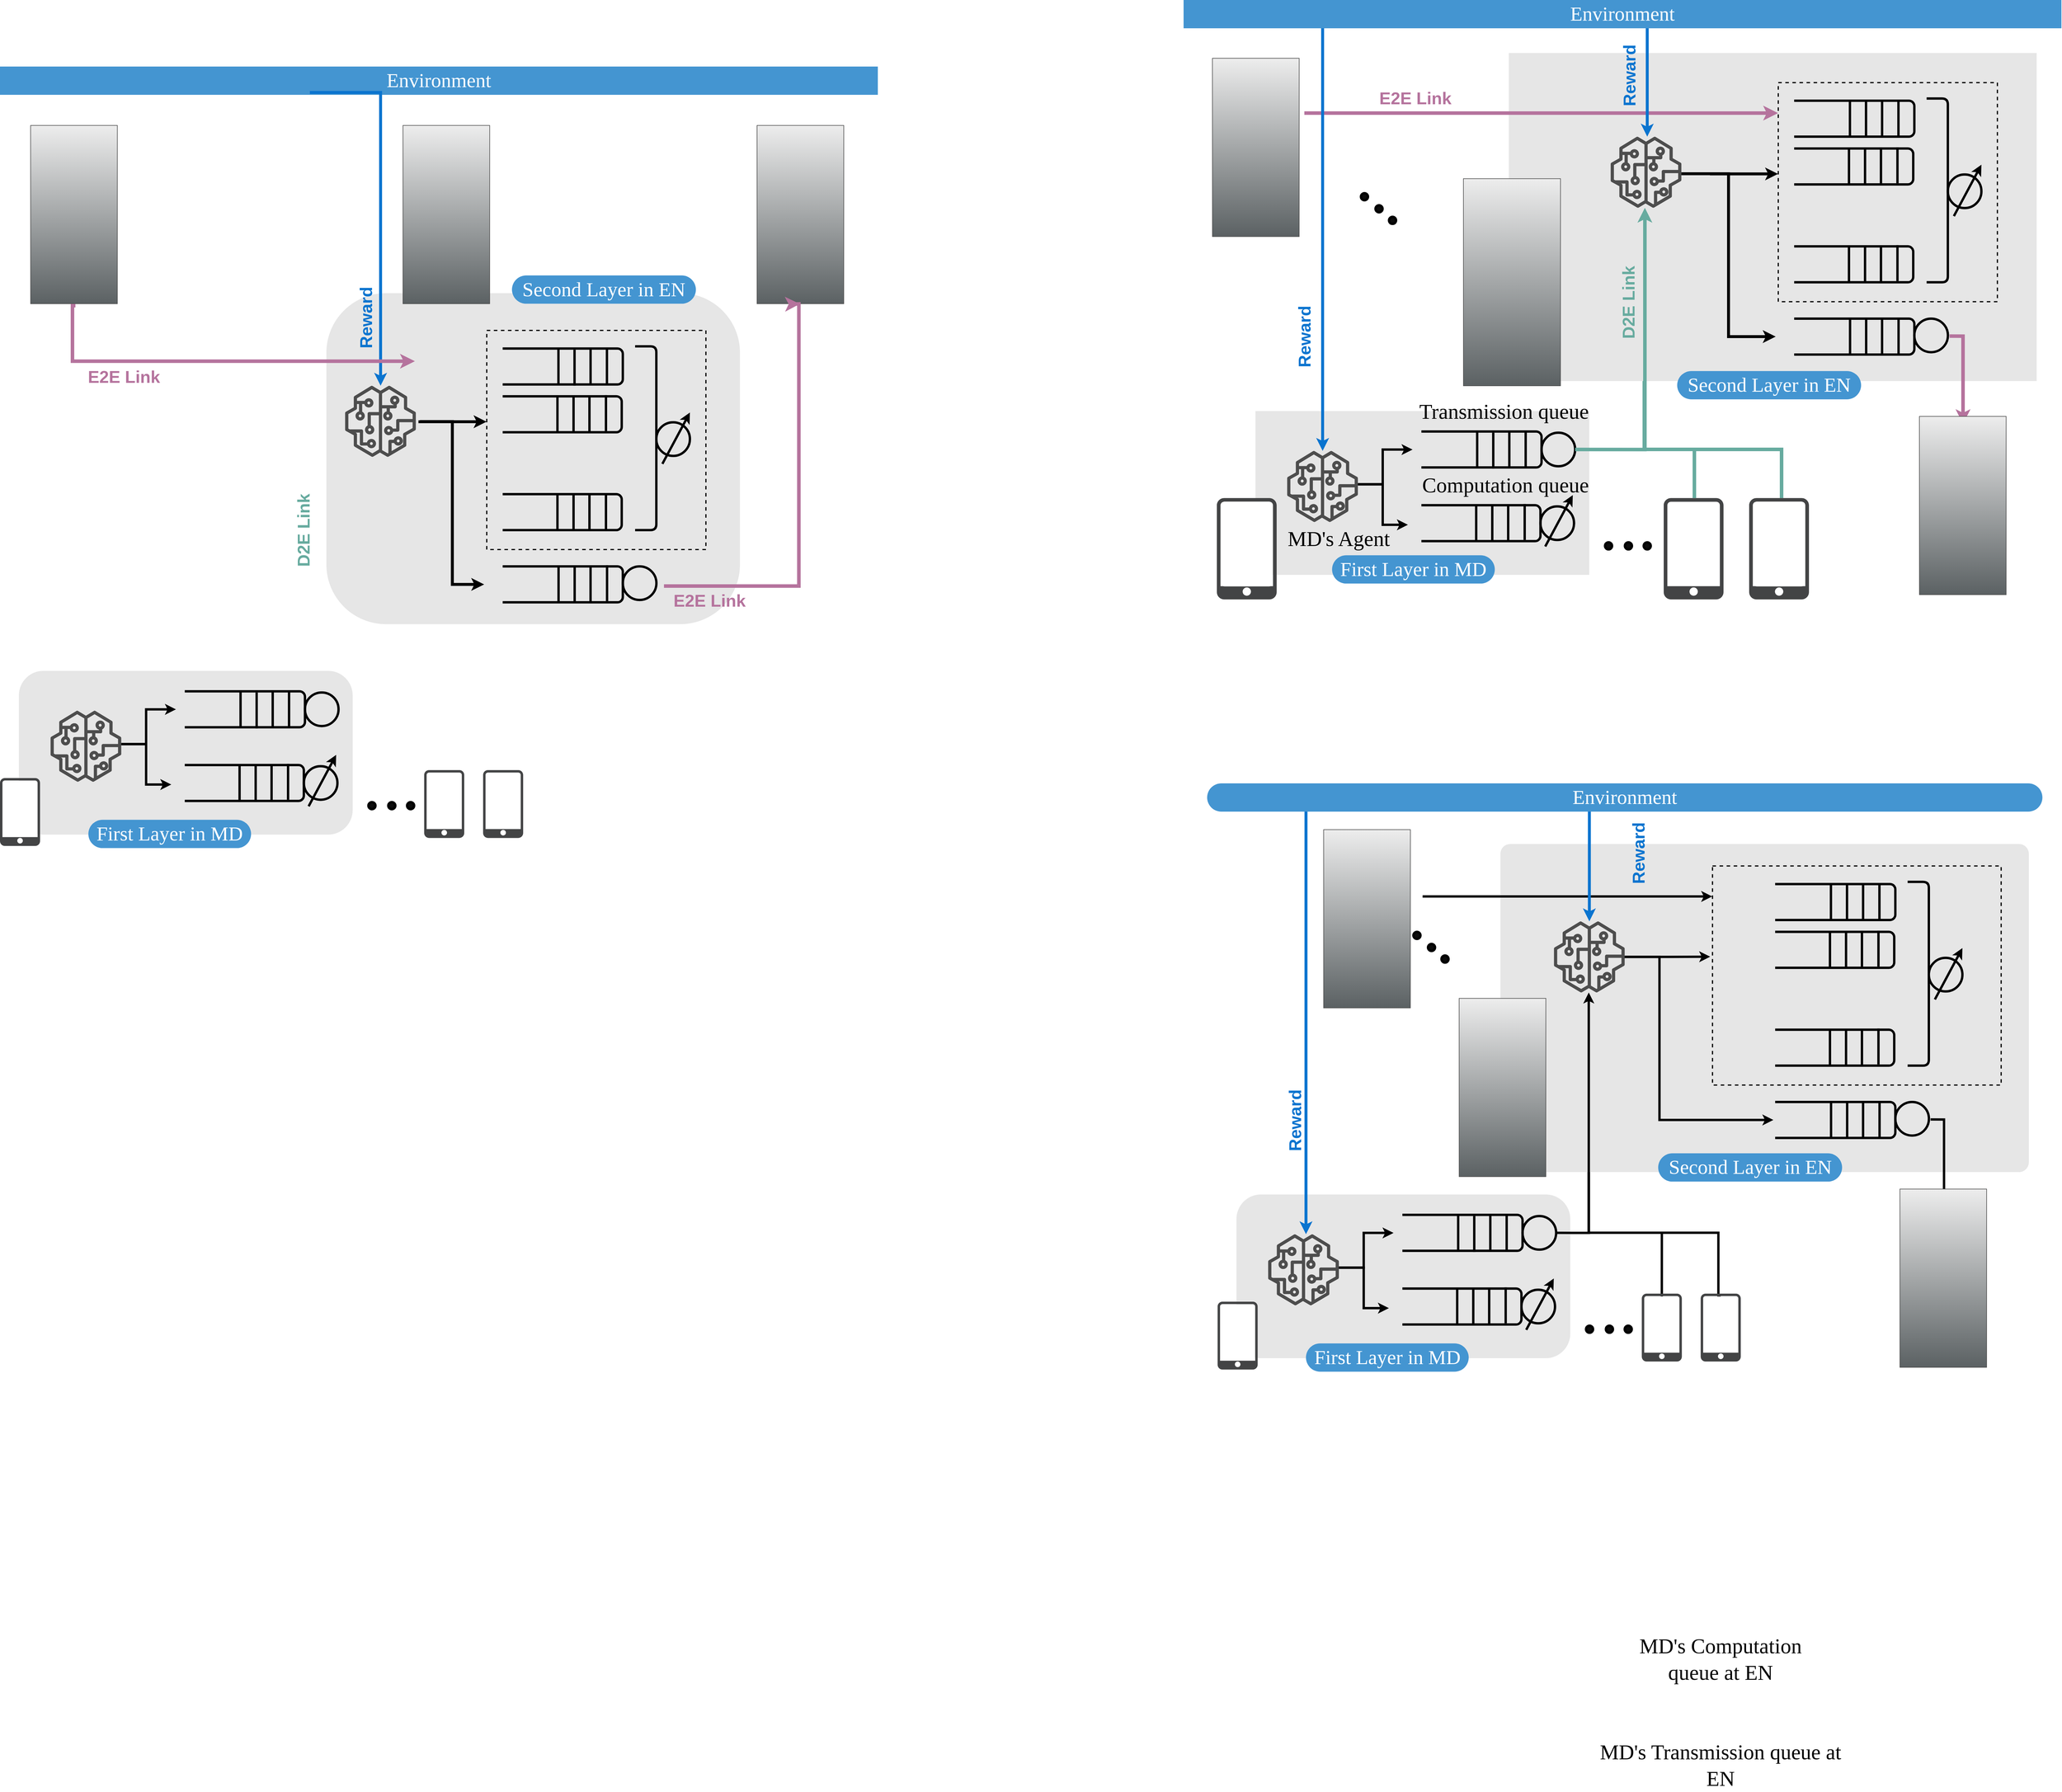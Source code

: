 <mxfile version="27.0.3">
  <diagram name="Page-1" id="0-HIuamPLVTsX_l1XziC">
    <mxGraphModel dx="5653" dy="4843" grid="0" gridSize="10" guides="1" tooltips="1" connect="1" arrows="1" fold="1" page="1" pageScale="1" pageWidth="1100" pageHeight="850" math="0" shadow="0">
      <root>
        <mxCell id="0" />
        <mxCell id="1" parent="0" />
        <mxCell id="TwdX6o6YfYwtIvAuUACk-3" value="" style="sketch=0;pointerEvents=1;shadow=0;dashed=0;html=1;strokeColor=none;fillColor=#434445;aspect=fixed;labelPosition=center;verticalLabelPosition=bottom;verticalAlign=top;align=center;outlineConnect=0;shape=mxgraph.vvd.phone;" parent="1" vertex="1">
          <mxGeometry x="1474.96" y="-1684.34" width="101.5" height="172.03" as="geometry" />
        </mxCell>
        <mxCell id="TwdX6o6YfYwtIvAuUACk-4" style="edgeStyle=orthogonalEdgeStyle;rounded=0;orthogonalLoop=1;jettySize=auto;html=1;strokeWidth=6;strokeColor=#67AB9F;" parent="1" edge="1">
          <mxGeometry relative="1" as="geometry">
            <mxPoint x="1445" y="-2152" as="targetPoint" />
            <Array as="points">
              <mxPoint x="1675" y="-1767" />
              <mxPoint x="1442" y="-1767" />
              <mxPoint x="1442" y="-2152" />
            </Array>
            <mxPoint x="1675" y="-1684.34" as="sourcePoint" />
          </mxGeometry>
        </mxCell>
        <mxCell id="TwdX6o6YfYwtIvAuUACk-6" style="edgeStyle=orthogonalEdgeStyle;rounded=0;orthogonalLoop=1;jettySize=auto;html=1;strokeWidth=6;strokeColor=#67AB9F;" parent="1" source="TwdX6o6YfYwtIvAuUACk-3" edge="1">
          <mxGeometry relative="1" as="geometry">
            <Array as="points">
              <mxPoint x="1527" y="-1767" />
              <mxPoint x="1443" y="-1767" />
              <mxPoint x="1443" y="-2161" />
            </Array>
            <mxPoint x="1447" y="-2161" as="targetPoint" />
          </mxGeometry>
        </mxCell>
        <mxCell id="TwdX6o6YfYwtIvAuUACk-7" value="" style="rounded=1;whiteSpace=wrap;html=1;strokeWidth=3;dashed=1;strokeColor=none;fillColor=#E6E6E6;arcSize=0;" parent="1" vertex="1">
          <mxGeometry x="782" y="-1832.04" width="566.64" height="278.04" as="geometry" />
        </mxCell>
        <mxCell id="TwdX6o6YfYwtIvAuUACk-8" value="" style="rounded=1;whiteSpace=wrap;html=1;fillColor=none;strokeWidth=4;strokeColor=#000000;" parent="1" vertex="1">
          <mxGeometry x="1048.64" y="-1797.32" width="218.98" height="61" as="geometry" />
        </mxCell>
        <mxCell id="TwdX6o6YfYwtIvAuUACk-9" value="" style="rounded=1;whiteSpace=wrap;html=1;fillColor=none;strokeWidth=4;strokeColor=#000000;" parent="1" vertex="1">
          <mxGeometry x="1048.64" y="-1672.2" width="217.11" height="61" as="geometry" />
        </mxCell>
        <mxCell id="TwdX6o6YfYwtIvAuUACk-10" value="" style="ellipse;whiteSpace=wrap;html=1;aspect=fixed;fillColor=none;strokeWidth=4;strokeColor=#000000;" parent="1" vertex="1">
          <mxGeometry x="1265.75" y="-1670.2" width="57" height="57" as="geometry" />
        </mxCell>
        <mxCell id="TwdX6o6YfYwtIvAuUACk-11" value="" style="rounded=0;whiteSpace=wrap;html=1;fillColor=#E6E6E6;strokeColor=none;" parent="1" vertex="1">
          <mxGeometry x="1036.64" y="-1804.04" width="27" height="200" as="geometry" />
        </mxCell>
        <mxCell id="TwdX6o6YfYwtIvAuUACk-12" value="" style="endArrow=classic;html=1;rounded=0;strokeWidth=4;strokeColor=#000000;" parent="1" edge="1">
          <mxGeometry width="50" height="50" relative="1" as="geometry">
            <mxPoint x="1273.87" y="-1602.15" as="sourcePoint" />
            <mxPoint x="1320.62" y="-1689.38" as="targetPoint" />
          </mxGeometry>
        </mxCell>
        <mxCell id="TwdX6o6YfYwtIvAuUACk-13" value="" style="ellipse;whiteSpace=wrap;html=1;aspect=fixed;fillColor=none;strokeWidth=4;strokeColor=#000000;" parent="1" vertex="1">
          <mxGeometry x="1267.62" y="-1795.32" width="57" height="57" as="geometry" />
        </mxCell>
        <mxCell id="TwdX6o6YfYwtIvAuUACk-14" value="" style="group" parent="1" vertex="1" connectable="0">
          <mxGeometry x="716.5" y="-1684.34" width="101.5" height="172.03" as="geometry" />
        </mxCell>
        <mxCell id="TwdX6o6YfYwtIvAuUACk-15" value="" style="sketch=0;pointerEvents=1;shadow=0;dashed=0;html=1;strokeColor=none;fillColor=#434445;aspect=fixed;labelPosition=center;verticalLabelPosition=bottom;verticalAlign=top;align=center;outlineConnect=0;shape=mxgraph.vvd.phone;" parent="TwdX6o6YfYwtIvAuUACk-14" vertex="1">
          <mxGeometry width="101.5" height="172.03" as="geometry" />
        </mxCell>
        <mxCell id="TwdX6o6YfYwtIvAuUACk-16" value="" style="rounded=1;whiteSpace=wrap;html=1;arcSize=7;strokeColor=none;" parent="TwdX6o6YfYwtIvAuUACk-14" vertex="1">
          <mxGeometry x="7" y="6" width="87.55" height="144" as="geometry" />
        </mxCell>
        <mxCell id="TwdX6o6YfYwtIvAuUACk-17" value="" style="rounded=1;whiteSpace=wrap;html=1;strokeWidth=3;dashed=1;strokeColor=none;fillColor=#E6E6E6;arcSize=0;" parent="1" vertex="1">
          <mxGeometry x="1212" y="-2440" width="896" height="556.98" as="geometry" />
        </mxCell>
        <mxCell id="TwdX6o6YfYwtIvAuUACk-18" value="" style="endArrow=none;html=1;rounded=0;entryX=0.75;entryY=0;entryDx=0;entryDy=0;exitX=0.75;exitY=1;exitDx=0;exitDy=0;strokeWidth=4;" parent="1" source="TwdX6o6YfYwtIvAuUACk-8" target="TwdX6o6YfYwtIvAuUACk-8" edge="1">
          <mxGeometry width="50" height="50" relative="1" as="geometry">
            <mxPoint x="1696.64" y="-1741.04" as="sourcePoint" />
            <mxPoint x="1746.64" y="-1791.04" as="targetPoint" />
          </mxGeometry>
        </mxCell>
        <mxCell id="TwdX6o6YfYwtIvAuUACk-19" value="" style="endArrow=none;html=1;rounded=0;entryX=0.75;entryY=0;entryDx=0;entryDy=0;exitX=0.75;exitY=1;exitDx=0;exitDy=0;strokeWidth=4;" parent="1" edge="1">
          <mxGeometry width="50" height="50" relative="1" as="geometry">
            <mxPoint x="1240.64" y="-1736.32" as="sourcePoint" />
            <mxPoint x="1240.64" y="-1797.32" as="targetPoint" />
          </mxGeometry>
        </mxCell>
        <mxCell id="TwdX6o6YfYwtIvAuUACk-20" value="" style="endArrow=none;html=1;rounded=0;entryX=0.75;entryY=0;entryDx=0;entryDy=0;exitX=0.75;exitY=1;exitDx=0;exitDy=0;strokeWidth=4;" parent="1" edge="1">
          <mxGeometry width="50" height="50" relative="1" as="geometry">
            <mxPoint x="1185.64" y="-1734.32" as="sourcePoint" />
            <mxPoint x="1185.64" y="-1795.32" as="targetPoint" />
          </mxGeometry>
        </mxCell>
        <mxCell id="TwdX6o6YfYwtIvAuUACk-21" value="" style="endArrow=none;html=1;rounded=0;entryX=0.75;entryY=0;entryDx=0;entryDy=0;exitX=0.75;exitY=1;exitDx=0;exitDy=0;strokeWidth=4;" parent="1" edge="1">
          <mxGeometry width="50" height="50" relative="1" as="geometry">
            <mxPoint x="1158.31" y="-1735.07" as="sourcePoint" />
            <mxPoint x="1158.31" y="-1796.07" as="targetPoint" />
          </mxGeometry>
        </mxCell>
        <mxCell id="TwdX6o6YfYwtIvAuUACk-22" value="" style="endArrow=none;html=1;rounded=0;entryX=0.75;entryY=0;entryDx=0;entryDy=0;exitX=0.75;exitY=1;exitDx=0;exitDy=0;strokeWidth=4;" parent="1" edge="1">
          <mxGeometry width="50" height="50" relative="1" as="geometry">
            <mxPoint x="1210.97" y="-1612.92" as="sourcePoint" />
            <mxPoint x="1210.97" y="-1673.92" as="targetPoint" />
          </mxGeometry>
        </mxCell>
        <mxCell id="TwdX6o6YfYwtIvAuUACk-23" value="" style="endArrow=none;html=1;rounded=0;entryX=0.75;entryY=0;entryDx=0;entryDy=0;exitX=0.75;exitY=1;exitDx=0;exitDy=0;strokeWidth=4;" parent="1" edge="1">
          <mxGeometry width="50" height="50" relative="1" as="geometry">
            <mxPoint x="1238.97" y="-1613.2" as="sourcePoint" />
            <mxPoint x="1238.97" y="-1674.2" as="targetPoint" />
          </mxGeometry>
        </mxCell>
        <mxCell id="TwdX6o6YfYwtIvAuUACk-24" value="" style="endArrow=none;html=1;rounded=0;entryX=0.75;entryY=0;entryDx=0;entryDy=0;exitX=0.75;exitY=1;exitDx=0;exitDy=0;strokeWidth=4;" parent="1" edge="1">
          <mxGeometry width="50" height="50" relative="1" as="geometry">
            <mxPoint x="1183.97" y="-1611.2" as="sourcePoint" />
            <mxPoint x="1183.97" y="-1672.2" as="targetPoint" />
          </mxGeometry>
        </mxCell>
        <mxCell id="TwdX6o6YfYwtIvAuUACk-25" value="" style="endArrow=none;html=1;rounded=0;entryX=0.75;entryY=0;entryDx=0;entryDy=0;exitX=0.75;exitY=1;exitDx=0;exitDy=0;strokeWidth=4;" parent="1" edge="1">
          <mxGeometry width="50" height="50" relative="1" as="geometry">
            <mxPoint x="1156.64" y="-1611.95" as="sourcePoint" />
            <mxPoint x="1156.64" y="-1672.95" as="targetPoint" />
          </mxGeometry>
        </mxCell>
        <mxCell id="TwdX6o6YfYwtIvAuUACk-26" value="" style="rounded=1;whiteSpace=wrap;html=1;fillColor=none;strokeWidth=4;strokeColor=#000000;" parent="1" vertex="1">
          <mxGeometry x="1681.38" y="-2358.98" width="218.98" height="61" as="geometry" />
        </mxCell>
        <mxCell id="TwdX6o6YfYwtIvAuUACk-27" value="" style="rounded=1;whiteSpace=wrap;html=1;fillColor=none;strokeWidth=4;strokeColor=#000000;" parent="1" vertex="1">
          <mxGeometry x="1681.38" y="-2277.86" width="217.11" height="61" as="geometry" />
        </mxCell>
        <mxCell id="TwdX6o6YfYwtIvAuUACk-28" value="" style="endArrow=none;html=1;rounded=0;entryX=0.75;entryY=0;entryDx=0;entryDy=0;exitX=0.75;exitY=1;exitDx=0;exitDy=0;strokeWidth=4;" parent="1" source="TwdX6o6YfYwtIvAuUACk-26" target="TwdX6o6YfYwtIvAuUACk-26" edge="1">
          <mxGeometry width="50" height="50" relative="1" as="geometry">
            <mxPoint x="2329.38" y="-2302.7" as="sourcePoint" />
            <mxPoint x="2379.38" y="-2352.7" as="targetPoint" />
          </mxGeometry>
        </mxCell>
        <mxCell id="TwdX6o6YfYwtIvAuUACk-29" value="" style="endArrow=none;html=1;rounded=0;entryX=0.75;entryY=0;entryDx=0;entryDy=0;exitX=0.75;exitY=1;exitDx=0;exitDy=0;strokeWidth=4;" parent="1" edge="1">
          <mxGeometry width="50" height="50" relative="1" as="geometry">
            <mxPoint x="1873.38" y="-2297.98" as="sourcePoint" />
            <mxPoint x="1873.38" y="-2358.98" as="targetPoint" />
          </mxGeometry>
        </mxCell>
        <mxCell id="TwdX6o6YfYwtIvAuUACk-30" value="" style="endArrow=none;html=1;rounded=0;entryX=0.75;entryY=0;entryDx=0;entryDy=0;exitX=0.75;exitY=1;exitDx=0;exitDy=0;strokeWidth=4;" parent="1" edge="1">
          <mxGeometry width="50" height="50" relative="1" as="geometry">
            <mxPoint x="1818.38" y="-2295.98" as="sourcePoint" />
            <mxPoint x="1818.38" y="-2356.98" as="targetPoint" />
          </mxGeometry>
        </mxCell>
        <mxCell id="TwdX6o6YfYwtIvAuUACk-31" value="" style="endArrow=none;html=1;rounded=0;entryX=0.75;entryY=0;entryDx=0;entryDy=0;exitX=0.75;exitY=1;exitDx=0;exitDy=0;strokeWidth=4;" parent="1" edge="1">
          <mxGeometry width="50" height="50" relative="1" as="geometry">
            <mxPoint x="1791.05" y="-2296.73" as="sourcePoint" />
            <mxPoint x="1791.05" y="-2357.73" as="targetPoint" />
          </mxGeometry>
        </mxCell>
        <mxCell id="TwdX6o6YfYwtIvAuUACk-32" value="" style="endArrow=none;html=1;rounded=0;entryX=0.75;entryY=0;entryDx=0;entryDy=0;exitX=0.75;exitY=1;exitDx=0;exitDy=0;strokeWidth=4;" parent="1" edge="1">
          <mxGeometry width="50" height="50" relative="1" as="geometry">
            <mxPoint x="1843.71" y="-2218.58" as="sourcePoint" />
            <mxPoint x="1843.71" y="-2279.58" as="targetPoint" />
          </mxGeometry>
        </mxCell>
        <mxCell id="TwdX6o6YfYwtIvAuUACk-33" value="" style="endArrow=none;html=1;rounded=0;entryX=0.75;entryY=0;entryDx=0;entryDy=0;exitX=0.75;exitY=1;exitDx=0;exitDy=0;strokeWidth=4;" parent="1" edge="1">
          <mxGeometry width="50" height="50" relative="1" as="geometry">
            <mxPoint x="1871.71" y="-2218.86" as="sourcePoint" />
            <mxPoint x="1871.71" y="-2279.86" as="targetPoint" />
          </mxGeometry>
        </mxCell>
        <mxCell id="TwdX6o6YfYwtIvAuUACk-34" value="" style="endArrow=none;html=1;rounded=0;entryX=0.75;entryY=0;entryDx=0;entryDy=0;exitX=0.75;exitY=1;exitDx=0;exitDy=0;strokeWidth=4;" parent="1" edge="1">
          <mxGeometry width="50" height="50" relative="1" as="geometry">
            <mxPoint x="1816.71" y="-2216.86" as="sourcePoint" />
            <mxPoint x="1816.71" y="-2277.86" as="targetPoint" />
          </mxGeometry>
        </mxCell>
        <mxCell id="TwdX6o6YfYwtIvAuUACk-35" value="" style="endArrow=none;html=1;rounded=0;entryX=0.75;entryY=0;entryDx=0;entryDy=0;exitX=0.75;exitY=1;exitDx=0;exitDy=0;strokeWidth=4;" parent="1" edge="1">
          <mxGeometry width="50" height="50" relative="1" as="geometry">
            <mxPoint x="1789.38" y="-2217.61" as="sourcePoint" />
            <mxPoint x="1789.38" y="-2278.61" as="targetPoint" />
          </mxGeometry>
        </mxCell>
        <mxCell id="TwdX6o6YfYwtIvAuUACk-36" value="" style="rounded=1;whiteSpace=wrap;html=1;fillColor=none;strokeWidth=4;strokeColor=#000000;" parent="1" vertex="1">
          <mxGeometry x="1681.38" y="-2111.7" width="217.11" height="61" as="geometry" />
        </mxCell>
        <mxCell id="TwdX6o6YfYwtIvAuUACk-37" value="" style="endArrow=none;html=1;rounded=0;entryX=0.75;entryY=0;entryDx=0;entryDy=0;exitX=0.75;exitY=1;exitDx=0;exitDy=0;strokeWidth=4;" parent="1" edge="1">
          <mxGeometry width="50" height="50" relative="1" as="geometry">
            <mxPoint x="1843.71" y="-2052.42" as="sourcePoint" />
            <mxPoint x="1843.71" y="-2113.42" as="targetPoint" />
          </mxGeometry>
        </mxCell>
        <mxCell id="TwdX6o6YfYwtIvAuUACk-38" value="" style="endArrow=none;html=1;rounded=0;entryX=0.75;entryY=0;entryDx=0;entryDy=0;exitX=0.75;exitY=1;exitDx=0;exitDy=0;strokeWidth=4;" parent="1" edge="1">
          <mxGeometry width="50" height="50" relative="1" as="geometry">
            <mxPoint x="1871.71" y="-2052.7" as="sourcePoint" />
            <mxPoint x="1871.71" y="-2113.7" as="targetPoint" />
          </mxGeometry>
        </mxCell>
        <mxCell id="TwdX6o6YfYwtIvAuUACk-39" value="" style="endArrow=none;html=1;rounded=0;entryX=0.75;entryY=0;entryDx=0;entryDy=0;exitX=0.75;exitY=1;exitDx=0;exitDy=0;strokeWidth=4;" parent="1" edge="1">
          <mxGeometry width="50" height="50" relative="1" as="geometry">
            <mxPoint x="1816.71" y="-2050.7" as="sourcePoint" />
            <mxPoint x="1816.71" y="-2111.7" as="targetPoint" />
          </mxGeometry>
        </mxCell>
        <mxCell id="TwdX6o6YfYwtIvAuUACk-40" value="" style="endArrow=none;html=1;rounded=0;entryX=0.75;entryY=0;entryDx=0;entryDy=0;exitX=0.75;exitY=1;exitDx=0;exitDy=0;strokeWidth=4;" parent="1" edge="1">
          <mxGeometry width="50" height="50" relative="1" as="geometry">
            <mxPoint x="1789.38" y="-2051.45" as="sourcePoint" />
            <mxPoint x="1789.38" y="-2112.45" as="targetPoint" />
          </mxGeometry>
        </mxCell>
        <mxCell id="TwdX6o6YfYwtIvAuUACk-41" value="" style="shape=curlyBracket;whiteSpace=wrap;html=1;rounded=1;flipH=1;labelPosition=right;verticalLabelPosition=middle;align=left;verticalAlign=middle;strokeWidth=4;size=0;" parent="1" vertex="1">
          <mxGeometry x="1921.23" y="-2362.7" width="36" height="312" as="geometry" />
        </mxCell>
        <mxCell id="TwdX6o6YfYwtIvAuUACk-42" value="" style="rounded=1;whiteSpace=wrap;html=1;fillColor=#E6E6E6;strokeWidth=4;strokeColor=#000000;" parent="1" vertex="1">
          <mxGeometry x="1683.25" y="-1989.04" width="217.11" height="61" as="geometry" />
        </mxCell>
        <mxCell id="TwdX6o6YfYwtIvAuUACk-43" value="" style="endArrow=none;html=1;rounded=0;entryX=0.75;entryY=0;entryDx=0;entryDy=0;exitX=0.75;exitY=1;exitDx=0;exitDy=0;strokeWidth=4;" parent="1" edge="1">
          <mxGeometry width="50" height="50" relative="1" as="geometry">
            <mxPoint x="1845.58" y="-1929.76" as="sourcePoint" />
            <mxPoint x="1845.58" y="-1990.76" as="targetPoint" />
          </mxGeometry>
        </mxCell>
        <mxCell id="TwdX6o6YfYwtIvAuUACk-44" value="" style="endArrow=none;html=1;rounded=0;entryX=0.75;entryY=0;entryDx=0;entryDy=0;exitX=0.75;exitY=1;exitDx=0;exitDy=0;strokeWidth=4;" parent="1" edge="1">
          <mxGeometry width="50" height="50" relative="1" as="geometry">
            <mxPoint x="1873.58" y="-1930.04" as="sourcePoint" />
            <mxPoint x="1873.58" y="-1991.04" as="targetPoint" />
          </mxGeometry>
        </mxCell>
        <mxCell id="TwdX6o6YfYwtIvAuUACk-45" value="" style="endArrow=none;html=1;rounded=0;entryX=0.75;entryY=0;entryDx=0;entryDy=0;exitX=0.75;exitY=1;exitDx=0;exitDy=0;strokeWidth=4;" parent="1" edge="1">
          <mxGeometry width="50" height="50" relative="1" as="geometry">
            <mxPoint x="1818.58" y="-1928.04" as="sourcePoint" />
            <mxPoint x="1818.58" y="-1989.04" as="targetPoint" />
          </mxGeometry>
        </mxCell>
        <mxCell id="TwdX6o6YfYwtIvAuUACk-46" value="" style="endArrow=none;html=1;rounded=0;entryX=0.75;entryY=0;entryDx=0;entryDy=0;exitX=0.75;exitY=1;exitDx=0;exitDy=0;strokeWidth=4;" parent="1" edge="1">
          <mxGeometry width="50" height="50" relative="1" as="geometry">
            <mxPoint x="1791.25" y="-1928.79" as="sourcePoint" />
            <mxPoint x="1791.25" y="-1989.79" as="targetPoint" />
          </mxGeometry>
        </mxCell>
        <mxCell id="TwdX6o6YfYwtIvAuUACk-47" value="" style="rounded=0;whiteSpace=wrap;html=1;fillColor=#E6E6E6;strokeColor=none;" parent="1" vertex="1">
          <mxGeometry x="1669.38" y="-2365.7" width="27" height="456" as="geometry" />
        </mxCell>
        <mxCell id="TwdX6o6YfYwtIvAuUACk-48" style="edgeStyle=orthogonalEdgeStyle;rounded=0;orthogonalLoop=1;jettySize=auto;html=1;strokeWidth=6;strokeColor=#B5739D;" parent="1" edge="1">
          <mxGeometry relative="1" as="geometry">
            <mxPoint x="1983" y="-1810" as="targetPoint" />
            <mxPoint x="1960.21" y="-1959.33" as="sourcePoint" />
            <Array as="points">
              <mxPoint x="1983" y="-1959" />
              <mxPoint x="1983" y="-1822" />
            </Array>
          </mxGeometry>
        </mxCell>
        <mxCell id="TwdX6o6YfYwtIvAuUACk-49" value="" style="ellipse;whiteSpace=wrap;html=1;aspect=fixed;fillColor=none;strokeWidth=4;strokeColor=#000000;" parent="1" vertex="1">
          <mxGeometry x="1900.36" y="-1989.04" width="57" height="57" as="geometry" />
        </mxCell>
        <mxCell id="TwdX6o6YfYwtIvAuUACk-50" value="" style="ellipse;whiteSpace=wrap;html=1;aspect=fixed;fillColor=none;strokeWidth=4;strokeColor=#000000;" parent="1" vertex="1">
          <mxGeometry x="1957.23" y="-2233.7" width="57" height="57" as="geometry" />
        </mxCell>
        <mxCell id="TwdX6o6YfYwtIvAuUACk-51" value="" style="endArrow=classic;html=1;rounded=0;strokeWidth=4;strokeColor=#000000;" parent="1" edge="1">
          <mxGeometry width="50" height="50" relative="1" as="geometry">
            <mxPoint x="1967.48" y="-2163.09" as="sourcePoint" />
            <mxPoint x="2014.23" y="-2250.32" as="targetPoint" />
          </mxGeometry>
        </mxCell>
        <mxCell id="TwdX6o6YfYwtIvAuUACk-52" style="edgeStyle=orthogonalEdgeStyle;rounded=0;orthogonalLoop=1;jettySize=auto;html=1;strokeWidth=4;" parent="1" source="TwdX6o6YfYwtIvAuUACk-53" target="TwdX6o6YfYwtIvAuUACk-8" edge="1">
          <mxGeometry relative="1" as="geometry">
            <Array as="points">
              <mxPoint x="998" y="-1707.7" />
              <mxPoint x="998" y="-1766.7" />
            </Array>
          </mxGeometry>
        </mxCell>
        <mxCell id="TwdX6o6YfYwtIvAuUACk-53" value="" style="sketch=0;outlineConnect=0;fontColor=#232F3E;gradientColor=none;fillColor=#4D4D4D;strokeColor=none;dashed=0;verticalLabelPosition=bottom;verticalAlign=top;align=center;html=1;fontSize=14;fontStyle=0;pointerEvents=1;shape=mxgraph.aws4.sagemaker_model;fontFamily=Garamond;spacing=3;" parent="1" vertex="1">
          <mxGeometry x="835.83" y="-1774.46" width="120" height="140.83" as="geometry" />
        </mxCell>
        <mxCell id="TwdX6o6YfYwtIvAuUACk-54" value="" style="sketch=0;outlineConnect=0;fontColor=#232F3E;gradientColor=none;fillColor=#4D4D4D;strokeColor=none;dashed=0;verticalLabelPosition=bottom;verticalAlign=top;align=center;html=1;fontSize=14;fontStyle=0;pointerEvents=1;shape=mxgraph.aws4.sagemaker_model;fontFamily=Garamond;spacing=3;" parent="1" vertex="1">
          <mxGeometry x="1384.96" y="-2308" width="120" height="140.83" as="geometry" />
        </mxCell>
        <mxCell id="TwdX6o6YfYwtIvAuUACk-55" value="" style="rounded=1;whiteSpace=wrap;html=1;fillColor=none;strokeWidth=2;dashed=1;arcSize=0;" parent="1" vertex="1">
          <mxGeometry x="1669.38" y="-2389.7" width="372" height="372" as="geometry" />
        </mxCell>
        <mxCell id="TwdX6o6YfYwtIvAuUACk-56" style="edgeStyle=orthogonalEdgeStyle;rounded=0;orthogonalLoop=1;jettySize=auto;html=1;strokeWidth=5;" parent="1" edge="1">
          <mxGeometry relative="1" as="geometry">
            <mxPoint x="1669" y="-2234.7" as="targetPoint" />
            <Array as="points">
              <mxPoint x="1556" y="-2235" />
            </Array>
            <mxPoint x="1556" y="-2237" as="sourcePoint" />
          </mxGeometry>
        </mxCell>
        <mxCell id="TwdX6o6YfYwtIvAuUACk-57" style="edgeStyle=orthogonalEdgeStyle;rounded=0;orthogonalLoop=1;jettySize=auto;html=1;entryX=-0.162;entryY=0.893;entryDx=0;entryDy=0;entryPerimeter=0;strokeWidth=5;" parent="1" source="TwdX6o6YfYwtIvAuUACk-54" target="TwdX6o6YfYwtIvAuUACk-47" edge="1">
          <mxGeometry relative="1" as="geometry">
            <Array as="points">
              <mxPoint x="1585" y="-2235" />
              <mxPoint x="1585" y="-1959" />
            </Array>
            <mxPoint x="1556" y="-2235" as="sourcePoint" />
          </mxGeometry>
        </mxCell>
        <mxCell id="TwdX6o6YfYwtIvAuUACk-58" style="edgeStyle=orthogonalEdgeStyle;rounded=0;orthogonalLoop=1;jettySize=auto;html=1;entryX=0.153;entryY=0.825;entryDx=0;entryDy=0;entryPerimeter=0;strokeWidth=4;" parent="1" source="TwdX6o6YfYwtIvAuUACk-53" target="TwdX6o6YfYwtIvAuUACk-11" edge="1">
          <mxGeometry relative="1" as="geometry">
            <Array as="points">
              <mxPoint x="998" y="-1707.7" />
              <mxPoint x="998" y="-1638.7" />
            </Array>
          </mxGeometry>
        </mxCell>
        <mxCell id="TwdX6o6YfYwtIvAuUACk-59" value="" style="edgeStyle=orthogonalEdgeStyle;rounded=0;orthogonalLoop=1;jettySize=auto;html=1;exitX=1;exitY=0.5;exitDx=0;exitDy=0;strokeWidth=6;strokeColor=#67AB9F;" parent="1" source="TwdX6o6YfYwtIvAuUACk-13" target="TwdX6o6YfYwtIvAuUACk-54" edge="1">
          <mxGeometry relative="1" as="geometry">
            <mxPoint x="1394" y="-1850" as="targetPoint" />
            <mxPoint x="1325" y="-1766.7" as="sourcePoint" />
            <Array as="points">
              <mxPoint x="1443" y="-1767" />
            </Array>
          </mxGeometry>
        </mxCell>
        <mxCell id="TwdX6o6YfYwtIvAuUACk-60" value="" style="shape=mxgraph.networks2.icon;fillColor=#EDEDED;strokeColor=#4D4D4D;gradientColor=#5B6163;network2IconShadow=1;network2bgFillColor=none;network2Icon=mxgraph.networks2.antenna;network2IconYOffset=0.0;network2IconW=0.508;network2IconH=1.0;strokeWidth=1;" parent="1" vertex="1">
          <mxGeometry x="1135" y="-2226.64" width="164.75" height="351.66" as="geometry" />
        </mxCell>
        <mxCell id="TwdX6o6YfYwtIvAuUACk-62" value="&lt;font style=&quot;color: rgb(255, 255, 255); font-size: 34px;&quot;&gt;First Layer in MD&lt;/font&gt;" style="rounded=1;whiteSpace=wrap;html=1;arcSize=50;fillColor=#4495D1;strokeColor=none;fontSize=20;fontStyle=0;fontFamily=Garamond;spacing=3;" parent="1" vertex="1">
          <mxGeometry x="912.04" y="-1587.19" width="276.19" height="48" as="geometry" />
        </mxCell>
        <mxCell id="TwdX6o6YfYwtIvAuUACk-63" value="&lt;font style=&quot;color: rgb(255, 255, 255); font-size: 34px;&quot;&gt;Second Layer in EN&lt;/font&gt;" style="rounded=1;whiteSpace=wrap;html=1;arcSize=50;fillColor=#4495D1;strokeColor=none;fontSize=20;fontStyle=0;fontFamily=Garamond;spacing=3;" parent="1" vertex="1">
          <mxGeometry x="1497.83" y="-1900.0" width="312.17" height="48" as="geometry" />
        </mxCell>
        <mxCell id="TwdX6o6YfYwtIvAuUACk-64" style="edgeStyle=orthogonalEdgeStyle;rounded=0;orthogonalLoop=1;jettySize=auto;html=1;entryX=-0.001;entryY=0.139;entryDx=0;entryDy=0;entryPerimeter=0;strokeWidth=6;strokeColor=#B5739D;" parent="1" target="TwdX6o6YfYwtIvAuUACk-55" edge="1">
          <mxGeometry relative="1" as="geometry">
            <Array as="points">
              <mxPoint x="1287" y="-2338" />
              <mxPoint x="1287" y="-2338" />
            </Array>
            <mxPoint x="865" y="-2338" as="sourcePoint" />
          </mxGeometry>
        </mxCell>
        <mxCell id="TwdX6o6YfYwtIvAuUACk-65" style="edgeStyle=orthogonalEdgeStyle;rounded=0;orthogonalLoop=1;jettySize=auto;html=1;strokeWidth=5;fillColor=#dae8fc;strokeColor=#0A74CF;" parent="1" source="TwdX6o6YfYwtIvAuUACk-67" target="TwdX6o6YfYwtIvAuUACk-53" edge="1">
          <mxGeometry relative="1" as="geometry">
            <Array as="points">
              <mxPoint x="896" y="-2130" />
              <mxPoint x="896" y="-2130" />
            </Array>
          </mxGeometry>
        </mxCell>
        <mxCell id="TwdX6o6YfYwtIvAuUACk-66" style="edgeStyle=orthogonalEdgeStyle;rounded=0;orthogonalLoop=1;jettySize=auto;html=1;strokeWidth=5;fillColor=#dae8fc;strokeColor=#0A74CF;" parent="1" source="TwdX6o6YfYwtIvAuUACk-67" target="TwdX6o6YfYwtIvAuUACk-54" edge="1">
          <mxGeometry relative="1" as="geometry">
            <Array as="points">
              <mxPoint x="1447" y="-2392" />
              <mxPoint x="1447" y="-2392" />
            </Array>
          </mxGeometry>
        </mxCell>
        <mxCell id="TwdX6o6YfYwtIvAuUACk-67" value="&lt;font style=&quot;color: rgb(255, 255, 255); font-size: 34px;&quot;&gt;Environment&lt;/font&gt;" style="rounded=1;whiteSpace=wrap;html=1;arcSize=0;fillColor=#4495D1;strokeColor=none;fontSize=20;fontStyle=0;fontFamily=Garamond;spacing=3;" parent="1" vertex="1">
          <mxGeometry x="660" y="-2530" width="1490" height="48" as="geometry" />
        </mxCell>
        <mxCell id="TwdX6o6YfYwtIvAuUACk-68" value="" style="ellipse;whiteSpace=wrap;html=1;aspect=fixed;fillColor=#0D0D0D;strokeWidth=4;strokeColor=#000000;" parent="1" vertex="1">
          <mxGeometry x="1375.31" y="-1609.19" width="12" height="12" as="geometry" />
        </mxCell>
        <mxCell id="TwdX6o6YfYwtIvAuUACk-69" value="" style="ellipse;whiteSpace=wrap;html=1;aspect=fixed;fillColor=#0D0D0D;strokeWidth=4;strokeColor=#000000;" parent="1" vertex="1">
          <mxGeometry x="1409.05" y="-1609.19" width="12" height="12" as="geometry" />
        </mxCell>
        <mxCell id="TwdX6o6YfYwtIvAuUACk-70" value="" style="ellipse;whiteSpace=wrap;html=1;aspect=fixed;fillColor=#0D0D0D;strokeWidth=4;strokeColor=#000000;" parent="1" vertex="1">
          <mxGeometry x="1440.96" y="-1609.19" width="12" height="12" as="geometry" />
        </mxCell>
        <mxCell id="TwdX6o6YfYwtIvAuUACk-85" value="&lt;font style=&quot;font-size: 29px;&quot;&gt;&lt;b style=&quot;color: rgb(10, 116, 207);&quot;&gt;Reward&lt;/b&gt;&lt;/font&gt;" style="text;html=1;align=center;verticalAlign=middle;whiteSpace=wrap;rounded=0;rotation=-90;" parent="1" vertex="1">
          <mxGeometry x="835.5" y="-1973.16" width="60" height="30" as="geometry" />
        </mxCell>
        <mxCell id="TwdX6o6YfYwtIvAuUACk-86" value="&lt;font style=&quot;font-size: 29px;&quot;&gt;&lt;b style=&quot;color: rgb(10, 116, 207);&quot;&gt;Reward&lt;/b&gt;&lt;/font&gt;" style="text;html=1;align=center;verticalAlign=middle;whiteSpace=wrap;rounded=0;rotation=-90;" parent="1" vertex="1">
          <mxGeometry x="1386.96" y="-2417" width="60" height="30" as="geometry" />
        </mxCell>
        <mxCell id="TwdX6o6YfYwtIvAuUACk-242" style="edgeStyle=orthogonalEdgeStyle;rounded=0;orthogonalLoop=1;jettySize=auto;html=1;strokeWidth=4;exitX=0.5;exitY=0;exitDx=0;exitDy=0;" parent="1" source="TwdX6o6YfYwtIvAuUACk-313" target="TwdX6o6YfYwtIvAuUACk-295" edge="1">
          <mxGeometry relative="1" as="geometry">
            <mxPoint x="1336.826" y="-525.646" as="targetPoint" />
            <Array as="points">
              <mxPoint x="1567.74" y="-329" />
              <mxPoint x="1567.74" y="-437" />
              <mxPoint x="1347.74" y="-437" />
              <mxPoint x="1347.74" y="-684" />
            </Array>
            <mxPoint x="1642.74" y="-354.34" as="sourcePoint" />
          </mxGeometry>
        </mxCell>
        <mxCell id="TwdX6o6YfYwtIvAuUACk-243" style="edgeStyle=orthogonalEdgeStyle;rounded=0;orthogonalLoop=1;jettySize=auto;html=1;strokeWidth=4;exitX=0.5;exitY=0;exitDx=0;exitDy=0;" parent="1" source="TwdX6o6YfYwtIvAuUACk-316" target="TwdX6o6YfYwtIvAuUACk-295" edge="1">
          <mxGeometry relative="1" as="geometry">
            <Array as="points">
              <mxPoint x="1471.74" y="-437" />
              <mxPoint x="1347.74" y="-437" />
              <mxPoint x="1347.74" y="-684" />
            </Array>
            <mxPoint x="1338.298" y="-524.133" as="targetPoint" />
            <mxPoint x="1494.74" y="-354.34" as="sourcePoint" />
          </mxGeometry>
        </mxCell>
        <mxCell id="TwdX6o6YfYwtIvAuUACk-244" value="" style="rounded=1;whiteSpace=wrap;html=1;strokeWidth=3;dashed=1;strokeColor=none;fillColor=#E6E6E6;" parent="1" vertex="1">
          <mxGeometry x="749.74" y="-502.04" width="566.64" height="278.04" as="geometry" />
        </mxCell>
        <mxCell id="TwdX6o6YfYwtIvAuUACk-245" value="" style="rounded=1;whiteSpace=wrap;html=1;fillColor=none;strokeWidth=4;strokeColor=#000000;" parent="1" vertex="1">
          <mxGeometry x="1016.38" y="-467.32" width="218.98" height="61" as="geometry" />
        </mxCell>
        <mxCell id="TwdX6o6YfYwtIvAuUACk-246" value="" style="rounded=1;whiteSpace=wrap;html=1;fillColor=none;strokeWidth=4;strokeColor=#000000;" parent="1" vertex="1">
          <mxGeometry x="1016.38" y="-342.2" width="217.11" height="61" as="geometry" />
        </mxCell>
        <mxCell id="TwdX6o6YfYwtIvAuUACk-247" value="" style="ellipse;whiteSpace=wrap;html=1;aspect=fixed;fillColor=none;strokeWidth=4;strokeColor=#000000;" parent="1" vertex="1">
          <mxGeometry x="1233.49" y="-340.2" width="57" height="57" as="geometry" />
        </mxCell>
        <mxCell id="TwdX6o6YfYwtIvAuUACk-248" value="" style="rounded=0;whiteSpace=wrap;html=1;fillColor=#E6E6E6;strokeColor=none;" parent="1" vertex="1">
          <mxGeometry x="1004.38" y="-474.04" width="27" height="200" as="geometry" />
        </mxCell>
        <mxCell id="TwdX6o6YfYwtIvAuUACk-249" value="" style="endArrow=classic;html=1;rounded=0;strokeWidth=4;strokeColor=#000000;" parent="1" edge="1">
          <mxGeometry width="50" height="50" relative="1" as="geometry">
            <mxPoint x="1241.61" y="-272.15" as="sourcePoint" />
            <mxPoint x="1288.36" y="-359.38" as="targetPoint" />
          </mxGeometry>
        </mxCell>
        <mxCell id="TwdX6o6YfYwtIvAuUACk-250" value="" style="ellipse;whiteSpace=wrap;html=1;aspect=fixed;fillColor=none;strokeWidth=4;strokeColor=#000000;" parent="1" vertex="1">
          <mxGeometry x="1235.36" y="-465.32" width="57" height="57" as="geometry" />
        </mxCell>
        <mxCell id="TwdX6o6YfYwtIvAuUACk-251" value="" style="group" parent="1" vertex="1" connectable="0">
          <mxGeometry x="717.74" y="-320" width="68" height="137.69" as="geometry" />
        </mxCell>
        <mxCell id="TwdX6o6YfYwtIvAuUACk-252" value="" style="sketch=0;pointerEvents=1;shadow=0;dashed=0;html=1;strokeColor=none;fillColor=#434445;aspect=fixed;labelPosition=center;verticalLabelPosition=bottom;verticalAlign=top;align=center;outlineConnect=0;shape=mxgraph.vvd.phone;" parent="TwdX6o6YfYwtIvAuUACk-251" vertex="1">
          <mxGeometry width="68" height="115.252" as="geometry" />
        </mxCell>
        <mxCell id="TwdX6o6YfYwtIvAuUACk-253" value="" style="rounded=1;whiteSpace=wrap;html=1;arcSize=7;strokeColor=none;" parent="TwdX6o6YfYwtIvAuUACk-251" vertex="1">
          <mxGeometry x="4.69" y="4.8" width="58.65" height="95.2" as="geometry" />
        </mxCell>
        <mxCell id="TwdX6o6YfYwtIvAuUACk-254" value="" style="rounded=1;whiteSpace=wrap;html=1;strokeWidth=5;dashed=1;strokeColor=none;fillColor=#E6E6E6;arcSize=3;" parent="1" vertex="1">
          <mxGeometry x="1197.74" y="-1096.98" width="897" height="556.98" as="geometry" />
        </mxCell>
        <mxCell id="TwdX6o6YfYwtIvAuUACk-255" value="" style="endArrow=none;html=1;rounded=0;entryX=0.75;entryY=0;entryDx=0;entryDy=0;exitX=0.75;exitY=1;exitDx=0;exitDy=0;strokeWidth=4;" parent="1" source="TwdX6o6YfYwtIvAuUACk-245" target="TwdX6o6YfYwtIvAuUACk-245" edge="1">
          <mxGeometry width="50" height="50" relative="1" as="geometry">
            <mxPoint x="1664.38" y="-411.04" as="sourcePoint" />
            <mxPoint x="1714.38" y="-461.04" as="targetPoint" />
          </mxGeometry>
        </mxCell>
        <mxCell id="TwdX6o6YfYwtIvAuUACk-256" value="" style="endArrow=none;html=1;rounded=0;entryX=0.75;entryY=0;entryDx=0;entryDy=0;exitX=0.75;exitY=1;exitDx=0;exitDy=0;strokeWidth=4;" parent="1" edge="1">
          <mxGeometry width="50" height="50" relative="1" as="geometry">
            <mxPoint x="1208.38" y="-406.32" as="sourcePoint" />
            <mxPoint x="1208.38" y="-467.32" as="targetPoint" />
          </mxGeometry>
        </mxCell>
        <mxCell id="TwdX6o6YfYwtIvAuUACk-257" value="" style="endArrow=none;html=1;rounded=0;entryX=0.75;entryY=0;entryDx=0;entryDy=0;exitX=0.75;exitY=1;exitDx=0;exitDy=0;strokeWidth=4;" parent="1" edge="1">
          <mxGeometry width="50" height="50" relative="1" as="geometry">
            <mxPoint x="1153.38" y="-404.32" as="sourcePoint" />
            <mxPoint x="1153.38" y="-465.32" as="targetPoint" />
          </mxGeometry>
        </mxCell>
        <mxCell id="TwdX6o6YfYwtIvAuUACk-258" value="" style="endArrow=none;html=1;rounded=0;entryX=0.75;entryY=0;entryDx=0;entryDy=0;exitX=0.75;exitY=1;exitDx=0;exitDy=0;strokeWidth=4;" parent="1" edge="1">
          <mxGeometry width="50" height="50" relative="1" as="geometry">
            <mxPoint x="1126.05" y="-405.07" as="sourcePoint" />
            <mxPoint x="1126.05" y="-466.07" as="targetPoint" />
          </mxGeometry>
        </mxCell>
        <mxCell id="TwdX6o6YfYwtIvAuUACk-259" value="" style="endArrow=none;html=1;rounded=0;entryX=0.75;entryY=0;entryDx=0;entryDy=0;exitX=0.75;exitY=1;exitDx=0;exitDy=0;strokeWidth=4;" parent="1" edge="1">
          <mxGeometry width="50" height="50" relative="1" as="geometry">
            <mxPoint x="1178.71" y="-282.92" as="sourcePoint" />
            <mxPoint x="1178.71" y="-343.92" as="targetPoint" />
          </mxGeometry>
        </mxCell>
        <mxCell id="TwdX6o6YfYwtIvAuUACk-260" value="" style="endArrow=none;html=1;rounded=0;entryX=0.75;entryY=0;entryDx=0;entryDy=0;exitX=0.75;exitY=1;exitDx=0;exitDy=0;strokeWidth=4;" parent="1" edge="1">
          <mxGeometry width="50" height="50" relative="1" as="geometry">
            <mxPoint x="1206.71" y="-283.2" as="sourcePoint" />
            <mxPoint x="1206.71" y="-344.2" as="targetPoint" />
          </mxGeometry>
        </mxCell>
        <mxCell id="TwdX6o6YfYwtIvAuUACk-261" value="" style="endArrow=none;html=1;rounded=0;entryX=0.75;entryY=0;entryDx=0;entryDy=0;exitX=0.75;exitY=1;exitDx=0;exitDy=0;strokeWidth=4;" parent="1" edge="1">
          <mxGeometry width="50" height="50" relative="1" as="geometry">
            <mxPoint x="1151.71" y="-281.2" as="sourcePoint" />
            <mxPoint x="1151.71" y="-342.2" as="targetPoint" />
          </mxGeometry>
        </mxCell>
        <mxCell id="TwdX6o6YfYwtIvAuUACk-262" value="" style="endArrow=none;html=1;rounded=0;entryX=0.75;entryY=0;entryDx=0;entryDy=0;exitX=0.75;exitY=1;exitDx=0;exitDy=0;strokeWidth=4;" parent="1" edge="1">
          <mxGeometry width="50" height="50" relative="1" as="geometry">
            <mxPoint x="1124.38" y="-281.95" as="sourcePoint" />
            <mxPoint x="1124.38" y="-342.95" as="targetPoint" />
          </mxGeometry>
        </mxCell>
        <mxCell id="TwdX6o6YfYwtIvAuUACk-263" value="" style="rounded=1;whiteSpace=wrap;html=1;fillColor=none;strokeWidth=4;strokeColor=#000000;" parent="1" vertex="1">
          <mxGeometry x="1649.12" y="-1028.98" width="218.98" height="61" as="geometry" />
        </mxCell>
        <mxCell id="TwdX6o6YfYwtIvAuUACk-264" value="" style="rounded=1;whiteSpace=wrap;html=1;fillColor=none;strokeWidth=4;strokeColor=#000000;" parent="1" vertex="1">
          <mxGeometry x="1649.12" y="-947.86" width="217.11" height="61" as="geometry" />
        </mxCell>
        <mxCell id="TwdX6o6YfYwtIvAuUACk-265" value="" style="endArrow=none;html=1;rounded=0;entryX=0.75;entryY=0;entryDx=0;entryDy=0;exitX=0.75;exitY=1;exitDx=0;exitDy=0;strokeWidth=4;" parent="1" source="TwdX6o6YfYwtIvAuUACk-263" target="TwdX6o6YfYwtIvAuUACk-263" edge="1">
          <mxGeometry width="50" height="50" relative="1" as="geometry">
            <mxPoint x="2297.12" y="-972.7" as="sourcePoint" />
            <mxPoint x="2347.12" y="-1022.7" as="targetPoint" />
          </mxGeometry>
        </mxCell>
        <mxCell id="TwdX6o6YfYwtIvAuUACk-266" value="" style="endArrow=none;html=1;rounded=0;entryX=0.75;entryY=0;entryDx=0;entryDy=0;exitX=0.75;exitY=1;exitDx=0;exitDy=0;strokeWidth=4;" parent="1" edge="1">
          <mxGeometry width="50" height="50" relative="1" as="geometry">
            <mxPoint x="1841.12" y="-967.98" as="sourcePoint" />
            <mxPoint x="1841.12" y="-1028.98" as="targetPoint" />
          </mxGeometry>
        </mxCell>
        <mxCell id="TwdX6o6YfYwtIvAuUACk-267" value="" style="endArrow=none;html=1;rounded=0;entryX=0.75;entryY=0;entryDx=0;entryDy=0;exitX=0.75;exitY=1;exitDx=0;exitDy=0;strokeWidth=4;" parent="1" edge="1">
          <mxGeometry width="50" height="50" relative="1" as="geometry">
            <mxPoint x="1786.12" y="-965.98" as="sourcePoint" />
            <mxPoint x="1786.12" y="-1026.98" as="targetPoint" />
          </mxGeometry>
        </mxCell>
        <mxCell id="TwdX6o6YfYwtIvAuUACk-268" value="" style="endArrow=none;html=1;rounded=0;entryX=0.75;entryY=0;entryDx=0;entryDy=0;exitX=0.75;exitY=1;exitDx=0;exitDy=0;strokeWidth=4;" parent="1" edge="1">
          <mxGeometry width="50" height="50" relative="1" as="geometry">
            <mxPoint x="1758.79" y="-966.73" as="sourcePoint" />
            <mxPoint x="1758.79" y="-1027.73" as="targetPoint" />
          </mxGeometry>
        </mxCell>
        <mxCell id="TwdX6o6YfYwtIvAuUACk-269" value="" style="endArrow=none;html=1;rounded=0;entryX=0.75;entryY=0;entryDx=0;entryDy=0;exitX=0.75;exitY=1;exitDx=0;exitDy=0;strokeWidth=4;" parent="1" edge="1">
          <mxGeometry width="50" height="50" relative="1" as="geometry">
            <mxPoint x="1811.45" y="-888.58" as="sourcePoint" />
            <mxPoint x="1811.45" y="-949.58" as="targetPoint" />
          </mxGeometry>
        </mxCell>
        <mxCell id="TwdX6o6YfYwtIvAuUACk-270" value="" style="endArrow=none;html=1;rounded=0;entryX=0.75;entryY=0;entryDx=0;entryDy=0;exitX=0.75;exitY=1;exitDx=0;exitDy=0;strokeWidth=4;" parent="1" edge="1">
          <mxGeometry width="50" height="50" relative="1" as="geometry">
            <mxPoint x="1839.45" y="-888.86" as="sourcePoint" />
            <mxPoint x="1839.45" y="-949.86" as="targetPoint" />
          </mxGeometry>
        </mxCell>
        <mxCell id="TwdX6o6YfYwtIvAuUACk-271" value="" style="endArrow=none;html=1;rounded=0;entryX=0.75;entryY=0;entryDx=0;entryDy=0;exitX=0.75;exitY=1;exitDx=0;exitDy=0;strokeWidth=4;" parent="1" edge="1">
          <mxGeometry width="50" height="50" relative="1" as="geometry">
            <mxPoint x="1784.45" y="-886.86" as="sourcePoint" />
            <mxPoint x="1784.45" y="-947.86" as="targetPoint" />
          </mxGeometry>
        </mxCell>
        <mxCell id="TwdX6o6YfYwtIvAuUACk-272" value="" style="endArrow=none;html=1;rounded=0;entryX=0.75;entryY=0;entryDx=0;entryDy=0;exitX=0.75;exitY=1;exitDx=0;exitDy=0;strokeWidth=4;" parent="1" edge="1">
          <mxGeometry width="50" height="50" relative="1" as="geometry">
            <mxPoint x="1757.12" y="-887.61" as="sourcePoint" />
            <mxPoint x="1757.12" y="-948.61" as="targetPoint" />
          </mxGeometry>
        </mxCell>
        <mxCell id="TwdX6o6YfYwtIvAuUACk-273" value="" style="rounded=1;whiteSpace=wrap;html=1;fillColor=none;strokeWidth=4;strokeColor=#000000;" parent="1" vertex="1">
          <mxGeometry x="1649.12" y="-781.7" width="217.11" height="61" as="geometry" />
        </mxCell>
        <mxCell id="TwdX6o6YfYwtIvAuUACk-274" value="" style="endArrow=none;html=1;rounded=0;entryX=0.75;entryY=0;entryDx=0;entryDy=0;exitX=0.75;exitY=1;exitDx=0;exitDy=0;strokeWidth=4;" parent="1" edge="1">
          <mxGeometry width="50" height="50" relative="1" as="geometry">
            <mxPoint x="1811.45" y="-722.42" as="sourcePoint" />
            <mxPoint x="1811.45" y="-783.42" as="targetPoint" />
          </mxGeometry>
        </mxCell>
        <mxCell id="TwdX6o6YfYwtIvAuUACk-275" value="" style="endArrow=none;html=1;rounded=0;entryX=0.75;entryY=0;entryDx=0;entryDy=0;exitX=0.75;exitY=1;exitDx=0;exitDy=0;strokeWidth=4;" parent="1" edge="1">
          <mxGeometry width="50" height="50" relative="1" as="geometry">
            <mxPoint x="1839.45" y="-722.7" as="sourcePoint" />
            <mxPoint x="1839.45" y="-783.7" as="targetPoint" />
          </mxGeometry>
        </mxCell>
        <mxCell id="TwdX6o6YfYwtIvAuUACk-276" value="" style="endArrow=none;html=1;rounded=0;entryX=0.75;entryY=0;entryDx=0;entryDy=0;exitX=0.75;exitY=1;exitDx=0;exitDy=0;strokeWidth=4;" parent="1" edge="1">
          <mxGeometry width="50" height="50" relative="1" as="geometry">
            <mxPoint x="1784.45" y="-720.7" as="sourcePoint" />
            <mxPoint x="1784.45" y="-781.7" as="targetPoint" />
          </mxGeometry>
        </mxCell>
        <mxCell id="TwdX6o6YfYwtIvAuUACk-277" value="" style="endArrow=none;html=1;rounded=0;entryX=0.75;entryY=0;entryDx=0;entryDy=0;exitX=0.75;exitY=1;exitDx=0;exitDy=0;strokeWidth=4;" parent="1" edge="1">
          <mxGeometry width="50" height="50" relative="1" as="geometry">
            <mxPoint x="1757.12" y="-721.45" as="sourcePoint" />
            <mxPoint x="1757.12" y="-782.45" as="targetPoint" />
          </mxGeometry>
        </mxCell>
        <mxCell id="TwdX6o6YfYwtIvAuUACk-278" value="" style="shape=curlyBracket;whiteSpace=wrap;html=1;rounded=1;flipH=1;labelPosition=right;verticalLabelPosition=middle;align=left;verticalAlign=middle;strokeWidth=4;size=0;" parent="1" vertex="1">
          <mxGeometry x="1888.97" y="-1032.7" width="36" height="312" as="geometry" />
        </mxCell>
        <mxCell id="TwdX6o6YfYwtIvAuUACk-279" value="" style="rounded=1;whiteSpace=wrap;html=1;fillColor=#E6E6E6;strokeWidth=4;strokeColor=#000000;" parent="1" vertex="1">
          <mxGeometry x="1650.99" y="-659.04" width="217.11" height="61" as="geometry" />
        </mxCell>
        <mxCell id="TwdX6o6YfYwtIvAuUACk-280" value="" style="endArrow=none;html=1;rounded=0;entryX=0.75;entryY=0;entryDx=0;entryDy=0;exitX=0.75;exitY=1;exitDx=0;exitDy=0;strokeWidth=4;" parent="1" edge="1">
          <mxGeometry width="50" height="50" relative="1" as="geometry">
            <mxPoint x="1813.32" y="-599.76" as="sourcePoint" />
            <mxPoint x="1813.32" y="-660.76" as="targetPoint" />
          </mxGeometry>
        </mxCell>
        <mxCell id="TwdX6o6YfYwtIvAuUACk-281" value="" style="endArrow=none;html=1;rounded=0;entryX=0.75;entryY=0;entryDx=0;entryDy=0;exitX=0.75;exitY=1;exitDx=0;exitDy=0;strokeWidth=4;" parent="1" edge="1">
          <mxGeometry width="50" height="50" relative="1" as="geometry">
            <mxPoint x="1841.32" y="-600.04" as="sourcePoint" />
            <mxPoint x="1841.32" y="-661.04" as="targetPoint" />
          </mxGeometry>
        </mxCell>
        <mxCell id="TwdX6o6YfYwtIvAuUACk-282" value="" style="endArrow=none;html=1;rounded=0;entryX=0.75;entryY=0;entryDx=0;entryDy=0;exitX=0.75;exitY=1;exitDx=0;exitDy=0;strokeWidth=4;" parent="1" edge="1">
          <mxGeometry width="50" height="50" relative="1" as="geometry">
            <mxPoint x="1786.32" y="-598.04" as="sourcePoint" />
            <mxPoint x="1786.32" y="-659.04" as="targetPoint" />
          </mxGeometry>
        </mxCell>
        <mxCell id="TwdX6o6YfYwtIvAuUACk-283" value="" style="endArrow=none;html=1;rounded=0;entryX=0.75;entryY=0;entryDx=0;entryDy=0;exitX=0.75;exitY=1;exitDx=0;exitDy=0;strokeWidth=4;" parent="1" edge="1">
          <mxGeometry width="50" height="50" relative="1" as="geometry">
            <mxPoint x="1758.99" y="-598.79" as="sourcePoint" />
            <mxPoint x="1758.99" y="-659.79" as="targetPoint" />
          </mxGeometry>
        </mxCell>
        <mxCell id="TwdX6o6YfYwtIvAuUACk-284" value="" style="rounded=0;whiteSpace=wrap;html=1;fillColor=#E6E6E6;strokeColor=none;" parent="1" vertex="1">
          <mxGeometry x="1637.12" y="-1035.7" width="27" height="456" as="geometry" />
        </mxCell>
        <mxCell id="TwdX6o6YfYwtIvAuUACk-285" style="edgeStyle=orthogonalEdgeStyle;rounded=0;orthogonalLoop=1;jettySize=auto;html=1;strokeWidth=4;" parent="1" edge="1">
          <mxGeometry relative="1" as="geometry">
            <mxPoint x="1950.74" y="-480" as="targetPoint" />
            <mxPoint x="1927.95" y="-629.33" as="sourcePoint" />
            <Array as="points">
              <mxPoint x="1950.74" y="-629" />
              <mxPoint x="1950.74" y="-492" />
            </Array>
          </mxGeometry>
        </mxCell>
        <mxCell id="TwdX6o6YfYwtIvAuUACk-286" value="" style="ellipse;whiteSpace=wrap;html=1;aspect=fixed;fillColor=none;strokeWidth=4;strokeColor=#000000;" parent="1" vertex="1">
          <mxGeometry x="1868.1" y="-659.04" width="57" height="57" as="geometry" />
        </mxCell>
        <mxCell id="TwdX6o6YfYwtIvAuUACk-287" value="" style="ellipse;whiteSpace=wrap;html=1;aspect=fixed;fillColor=none;strokeWidth=4;strokeColor=#000000;" parent="1" vertex="1">
          <mxGeometry x="1924.97" y="-903.7" width="57" height="57" as="geometry" />
        </mxCell>
        <mxCell id="TwdX6o6YfYwtIvAuUACk-288" value="" style="endArrow=classic;html=1;rounded=0;strokeWidth=4;strokeColor=#000000;" parent="1" edge="1">
          <mxGeometry width="50" height="50" relative="1" as="geometry">
            <mxPoint x="1935.22" y="-833.09" as="sourcePoint" />
            <mxPoint x="1981.97" y="-920.32" as="targetPoint" />
          </mxGeometry>
        </mxCell>
        <mxCell id="TwdX6o6YfYwtIvAuUACk-289" style="edgeStyle=orthogonalEdgeStyle;rounded=0;orthogonalLoop=1;jettySize=auto;html=1;strokeWidth=4;" parent="1" source="TwdX6o6YfYwtIvAuUACk-290" target="TwdX6o6YfYwtIvAuUACk-245" edge="1">
          <mxGeometry relative="1" as="geometry">
            <Array as="points">
              <mxPoint x="965.74" y="-377.7" />
              <mxPoint x="965.74" y="-436.7" />
            </Array>
          </mxGeometry>
        </mxCell>
        <mxCell id="TwdX6o6YfYwtIvAuUACk-290" value="" style="sketch=0;outlineConnect=0;fontColor=#232F3E;gradientColor=none;fillColor=#4D4D4D;strokeColor=none;dashed=0;verticalLabelPosition=bottom;verticalAlign=top;align=center;html=1;fontSize=14;fontStyle=0;pointerEvents=1;shape=mxgraph.aws4.sagemaker_model;fontFamily=Garamond;spacing=3;" parent="1" vertex="1">
          <mxGeometry x="803.57" y="-444.46" width="120" height="140.83" as="geometry" />
        </mxCell>
        <mxCell id="TwdX6o6YfYwtIvAuUACk-291" value="" style="sketch=0;outlineConnect=0;fontColor=#232F3E;gradientColor=none;fillColor=#4D4D4D;strokeColor=none;dashed=0;verticalLabelPosition=bottom;verticalAlign=top;align=center;html=1;fontSize=14;fontStyle=0;pointerEvents=1;shape=mxgraph.aws4.sagemaker_model;fontFamily=Garamond;spacing=3;" parent="1" vertex="1">
          <mxGeometry x="1288.7" y="-975.77" width="120" height="140.83" as="geometry" />
        </mxCell>
        <mxCell id="TwdX6o6YfYwtIvAuUACk-292" value="" style="rounded=1;whiteSpace=wrap;html=1;fillColor=none;strokeWidth=2;dashed=1;arcSize=0;" parent="1" vertex="1">
          <mxGeometry x="1557.74" y="-1059.7" width="490" height="372" as="geometry" />
        </mxCell>
        <mxCell id="TwdX6o6YfYwtIvAuUACk-293" style="edgeStyle=orthogonalEdgeStyle;rounded=0;orthogonalLoop=1;jettySize=auto;html=1;entryX=0.153;entryY=0.825;entryDx=0;entryDy=0;entryPerimeter=0;strokeWidth=4;" parent="1" source="TwdX6o6YfYwtIvAuUACk-290" target="TwdX6o6YfYwtIvAuUACk-248" edge="1">
          <mxGeometry relative="1" as="geometry">
            <Array as="points">
              <mxPoint x="965.74" y="-377.7" />
              <mxPoint x="965.74" y="-308.7" />
            </Array>
          </mxGeometry>
        </mxCell>
        <mxCell id="TwdX6o6YfYwtIvAuUACk-294" value="" style="edgeStyle=orthogonalEdgeStyle;rounded=0;orthogonalLoop=1;jettySize=auto;html=1;exitX=1;exitY=0.5;exitDx=0;exitDy=0;strokeWidth=4;" parent="1" source="TwdX6o6YfYwtIvAuUACk-250" target="TwdX6o6YfYwtIvAuUACk-291" edge="1">
          <mxGeometry relative="1" as="geometry">
            <mxPoint x="1361.74" y="-520" as="targetPoint" />
            <mxPoint x="1292.74" y="-436.7" as="sourcePoint" />
            <Array as="points">
              <mxPoint x="1347.74" y="-437" />
              <mxPoint x="1347.74" y="-905" />
            </Array>
          </mxGeometry>
        </mxCell>
        <mxCell id="TwdX6o6YfYwtIvAuUACk-295" value="" style="shape=mxgraph.networks2.icon;fillColor=#EDEDED;strokeColor=#4D4D4D;gradientColor=#5B6163;network2IconShadow=1;network2bgFillColor=none;network2Icon=mxgraph.networks2.antenna;network2IconYOffset=0.0;network2IconW=0.508;network2IconH=1.0;strokeWidth=1;" parent="1" vertex="1">
          <mxGeometry x="1127.74" y="-834.94" width="147.19" height="302.66" as="geometry" />
        </mxCell>
        <mxCell id="TwdX6o6YfYwtIvAuUACk-296" value="&lt;font style=&quot;color: rgb(255, 255, 255); font-size: 34px;&quot;&gt;First Layer in MD&lt;/font&gt;" style="rounded=1;whiteSpace=wrap;html=1;arcSize=50;fillColor=#4495D1;strokeColor=none;fontSize=20;fontStyle=0;fontFamily=Garamond;spacing=3;" parent="1" vertex="1">
          <mxGeometry x="867.74" y="-249.15" width="276.19" height="48" as="geometry" />
        </mxCell>
        <mxCell id="TwdX6o6YfYwtIvAuUACk-297" value="&lt;font style=&quot;color: rgb(255, 255, 255); font-size: 34px;&quot;&gt;Second Layer in EN&lt;/font&gt;" style="rounded=1;whiteSpace=wrap;html=1;arcSize=50;fillColor=#4495D1;strokeColor=none;fontSize=20;fontStyle=0;fontFamily=Garamond;spacing=3;" parent="1" vertex="1">
          <mxGeometry x="1465.57" y="-571.83" width="312.17" height="48" as="geometry" />
        </mxCell>
        <mxCell id="TwdX6o6YfYwtIvAuUACk-298" style="edgeStyle=orthogonalEdgeStyle;rounded=0;orthogonalLoop=1;jettySize=auto;html=1;entryX=-0.001;entryY=0.139;entryDx=0;entryDy=0;entryPerimeter=0;strokeWidth=4;" parent="1" target="TwdX6o6YfYwtIvAuUACk-292" edge="1">
          <mxGeometry relative="1" as="geometry">
            <Array as="points">
              <mxPoint x="1067.74" y="-1008" />
            </Array>
            <mxPoint x="1067.74" y="-1010" as="sourcePoint" />
          </mxGeometry>
        </mxCell>
        <mxCell id="TwdX6o6YfYwtIvAuUACk-299" style="edgeStyle=orthogonalEdgeStyle;rounded=0;orthogonalLoop=1;jettySize=auto;html=1;strokeWidth=5;fillColor=#dae8fc;strokeColor=#0A74CF;" parent="1" source="TwdX6o6YfYwtIvAuUACk-301" target="TwdX6o6YfYwtIvAuUACk-290" edge="1">
          <mxGeometry relative="1" as="geometry">
            <Array as="points">
              <mxPoint x="867.74" y="-790" />
              <mxPoint x="867.74" y="-790" />
            </Array>
          </mxGeometry>
        </mxCell>
        <mxCell id="TwdX6o6YfYwtIvAuUACk-300" style="edgeStyle=orthogonalEdgeStyle;rounded=0;orthogonalLoop=1;jettySize=auto;html=1;strokeWidth=5;fillColor=#dae8fc;strokeColor=#0A74CF;" parent="1" source="TwdX6o6YfYwtIvAuUACk-301" target="TwdX6o6YfYwtIvAuUACk-291" edge="1">
          <mxGeometry relative="1" as="geometry">
            <Array as="points">
              <mxPoint x="1348.74" y="-1050" />
              <mxPoint x="1348.74" y="-1050" />
            </Array>
          </mxGeometry>
        </mxCell>
        <mxCell id="TwdX6o6YfYwtIvAuUACk-301" value="&lt;font style=&quot;color: rgb(255, 255, 255); font-size: 34px;&quot;&gt;Environment&lt;/font&gt;" style="rounded=1;whiteSpace=wrap;html=1;arcSize=50;fillColor=#4495D1;strokeColor=none;fontSize=20;fontStyle=0;fontFamily=Garamond;spacing=3;" parent="1" vertex="1">
          <mxGeometry x="700" y="-1200" width="1417.74" height="48" as="geometry" />
        </mxCell>
        <mxCell id="TwdX6o6YfYwtIvAuUACk-302" value="" style="ellipse;whiteSpace=wrap;html=1;aspect=fixed;fillColor=#0D0D0D;strokeWidth=4;strokeColor=#000000;" parent="1" vertex="1">
          <mxGeometry x="1343.05" y="-279.19" width="12" height="12" as="geometry" />
        </mxCell>
        <mxCell id="TwdX6o6YfYwtIvAuUACk-303" value="" style="ellipse;whiteSpace=wrap;html=1;aspect=fixed;fillColor=#0D0D0D;strokeWidth=4;strokeColor=#000000;" parent="1" vertex="1">
          <mxGeometry x="1376.79" y="-279.19" width="12" height="12" as="geometry" />
        </mxCell>
        <mxCell id="TwdX6o6YfYwtIvAuUACk-304" value="" style="ellipse;whiteSpace=wrap;html=1;aspect=fixed;fillColor=#0D0D0D;strokeWidth=4;strokeColor=#000000;" parent="1" vertex="1">
          <mxGeometry x="1408.7" y="-279.19" width="12" height="12" as="geometry" />
        </mxCell>
        <mxCell id="TwdX6o6YfYwtIvAuUACk-305" value="&lt;font style=&quot;font-size: 29px;&quot;&gt;&lt;b style=&quot;color: rgb(10, 116, 207);&quot;&gt;Reward&lt;/b&gt;&lt;/font&gt;" style="text;html=1;align=center;verticalAlign=middle;whiteSpace=wrap;rounded=0;rotation=-90;" parent="1" vertex="1">
          <mxGeometry x="819.24" y="-643.16" width="60" height="30" as="geometry" />
        </mxCell>
        <mxCell id="TwdX6o6YfYwtIvAuUACk-306" value="&lt;font style=&quot;font-size: 29px;&quot;&gt;&lt;b style=&quot;color: rgb(10, 116, 207);&quot;&gt;Reward&lt;/b&gt;&lt;/font&gt;" style="text;html=1;align=center;verticalAlign=middle;whiteSpace=wrap;rounded=0;rotation=-90;" parent="1" vertex="1">
          <mxGeometry x="1402.34" y="-1096.98" width="60" height="30" as="geometry" />
        </mxCell>
        <mxCell id="TwdX6o6YfYwtIvAuUACk-307" value="" style="shape=mxgraph.networks2.icon;fillColor=#EDEDED;strokeColor=#4D4D4D;gradientColor=#5B6163;network2IconShadow=1;network2bgFillColor=none;network2Icon=mxgraph.networks2.antenna;network2IconYOffset=0.0;network2IconW=0.508;network2IconH=1.0;strokeWidth=1;" parent="1" vertex="1">
          <mxGeometry x="897.74" y="-1121.38" width="147.19" height="302.66" as="geometry" />
        </mxCell>
        <mxCell id="TwdX6o6YfYwtIvAuUACk-308" style="edgeStyle=orthogonalEdgeStyle;rounded=0;orthogonalLoop=1;jettySize=auto;html=1;entryX=-0.008;entryY=0.414;entryDx=0;entryDy=0;entryPerimeter=0;strokeWidth=4;" parent="1" source="TwdX6o6YfYwtIvAuUACk-291" target="TwdX6o6YfYwtIvAuUACk-292" edge="1">
          <mxGeometry relative="1" as="geometry" />
        </mxCell>
        <mxCell id="TwdX6o6YfYwtIvAuUACk-309" style="edgeStyle=orthogonalEdgeStyle;rounded=0;orthogonalLoop=1;jettySize=auto;html=1;entryX=0.888;entryY=0.893;entryDx=0;entryDy=0;entryPerimeter=0;strokeWidth=4;" parent="1" source="TwdX6o6YfYwtIvAuUACk-291" target="TwdX6o6YfYwtIvAuUACk-284" edge="1">
          <mxGeometry relative="1" as="geometry">
            <Array as="points">
              <mxPoint x="1467.74" y="-905" />
              <mxPoint x="1467.74" y="-628" />
            </Array>
          </mxGeometry>
        </mxCell>
        <mxCell id="TwdX6o6YfYwtIvAuUACk-310" value="" style="shape=mxgraph.networks2.icon;fillColor=#EDEDED;strokeColor=#4D4D4D;gradientColor=#5B6163;network2IconShadow=1;network2bgFillColor=none;network2Icon=mxgraph.networks2.antenna;network2IconYOffset=0.0;network2IconW=0.508;network2IconH=1.0;strokeWidth=1;" parent="1" vertex="1">
          <mxGeometry x="1875.87" y="-511.19" width="147.19" height="302.66" as="geometry" />
        </mxCell>
        <mxCell id="TwdX6o6YfYwtIvAuUACk-311" value="" style="group" parent="1" vertex="1" connectable="0">
          <mxGeometry x="1537.74" y="-333.6" width="68" height="137.69" as="geometry" />
        </mxCell>
        <mxCell id="TwdX6o6YfYwtIvAuUACk-312" value="" style="sketch=0;pointerEvents=1;shadow=0;dashed=0;html=1;strokeColor=none;fillColor=#434445;aspect=fixed;labelPosition=center;verticalLabelPosition=bottom;verticalAlign=top;align=center;outlineConnect=0;shape=mxgraph.vvd.phone;" parent="TwdX6o6YfYwtIvAuUACk-311" vertex="1">
          <mxGeometry width="68" height="115.252" as="geometry" />
        </mxCell>
        <mxCell id="TwdX6o6YfYwtIvAuUACk-313" value="" style="rounded=1;whiteSpace=wrap;html=1;arcSize=7;strokeColor=none;" parent="TwdX6o6YfYwtIvAuUACk-311" vertex="1">
          <mxGeometry x="4.69" y="4.8" width="58.65" height="95.2" as="geometry" />
        </mxCell>
        <mxCell id="TwdX6o6YfYwtIvAuUACk-314" value="" style="group" parent="1" vertex="1" connectable="0">
          <mxGeometry x="1437.74" y="-333.6" width="68" height="137.69" as="geometry" />
        </mxCell>
        <mxCell id="TwdX6o6YfYwtIvAuUACk-315" value="" style="sketch=0;pointerEvents=1;shadow=0;dashed=0;html=1;strokeColor=none;fillColor=#434445;aspect=fixed;labelPosition=center;verticalLabelPosition=bottom;verticalAlign=top;align=center;outlineConnect=0;shape=mxgraph.vvd.phone;" parent="TwdX6o6YfYwtIvAuUACk-314" vertex="1">
          <mxGeometry width="68" height="115.252" as="geometry" />
        </mxCell>
        <mxCell id="TwdX6o6YfYwtIvAuUACk-316" value="" style="rounded=1;whiteSpace=wrap;html=1;arcSize=7;strokeColor=none;" parent="TwdX6o6YfYwtIvAuUACk-314" vertex="1">
          <mxGeometry x="4.69" y="4.8" width="58.65" height="95.2" as="geometry" />
        </mxCell>
        <mxCell id="TwdX6o6YfYwtIvAuUACk-317" value="" style="ellipse;whiteSpace=wrap;html=1;aspect=fixed;fillColor=#0D0D0D;strokeWidth=4;strokeColor=#000000;" parent="1" vertex="1">
          <mxGeometry x="1050.09" y="-947.86" width="12" height="12" as="geometry" />
        </mxCell>
        <mxCell id="TwdX6o6YfYwtIvAuUACk-318" value="" style="ellipse;whiteSpace=wrap;html=1;aspect=fixed;fillColor=#0D0D0D;strokeWidth=4;strokeColor=#000000;" parent="1" vertex="1">
          <mxGeometry x="1074.83" y="-927.36" width="12" height="12" as="geometry" />
        </mxCell>
        <mxCell id="TwdX6o6YfYwtIvAuUACk-319" value="" style="ellipse;whiteSpace=wrap;html=1;aspect=fixed;fillColor=#0D0D0D;strokeWidth=4;strokeColor=#000000;" parent="1" vertex="1">
          <mxGeometry x="1097.74" y="-907.7" width="12" height="12" as="geometry" />
        </mxCell>
        <mxCell id="FrWMqiVg5OCBhaecqQ0n-1" value="" style="group" vertex="1" connectable="0" parent="1">
          <mxGeometry x="1620" y="-1684.34" width="101.5" height="172.03" as="geometry" />
        </mxCell>
        <mxCell id="FrWMqiVg5OCBhaecqQ0n-2" value="" style="sketch=0;pointerEvents=1;shadow=0;dashed=0;html=1;strokeColor=none;fillColor=#434445;aspect=fixed;labelPosition=center;verticalLabelPosition=bottom;verticalAlign=top;align=center;outlineConnect=0;shape=mxgraph.vvd.phone;" vertex="1" parent="FrWMqiVg5OCBhaecqQ0n-1">
          <mxGeometry width="101.5" height="172.03" as="geometry" />
        </mxCell>
        <mxCell id="FrWMqiVg5OCBhaecqQ0n-3" value="" style="rounded=1;whiteSpace=wrap;html=1;arcSize=7;strokeColor=none;" vertex="1" parent="FrWMqiVg5OCBhaecqQ0n-1">
          <mxGeometry x="7" y="6" width="87.55" height="144" as="geometry" />
        </mxCell>
        <mxCell id="FrWMqiVg5OCBhaecqQ0n-7" value="&lt;font style=&quot;font-size: 29px;&quot;&gt;&lt;b style=&quot;color: rgb(103, 171, 159);&quot;&gt;D2E Link&lt;/b&gt;&lt;/font&gt;" style="text;html=1;align=center;verticalAlign=middle;whiteSpace=wrap;rounded=0;rotation=-90;" vertex="1" parent="1">
          <mxGeometry x="1329.44" y="-2032.3" width="171.21" height="30" as="geometry" />
        </mxCell>
        <mxCell id="FrWMqiVg5OCBhaecqQ0n-8" value="&lt;font style=&quot;font-size: 29px;&quot;&gt;&lt;b style=&quot;color: rgb(181, 115, 157);&quot;&gt;E2E Link&lt;/b&gt;&lt;/font&gt;" style="text;html=1;align=center;verticalAlign=middle;whiteSpace=wrap;rounded=0;rotation=0;" vertex="1" parent="1">
          <mxGeometry x="968.35" y="-2378" width="171.21" height="30" as="geometry" />
        </mxCell>
        <mxCell id="FrWMqiVg5OCBhaecqQ0n-72" value="&lt;font style=&quot;color: rgb(255, 255, 255); font-size: 34px;&quot;&gt;Environment&lt;/font&gt;" style="rounded=1;whiteSpace=wrap;html=1;arcSize=0;fillColor=#4495D1;strokeColor=none;fontSize=20;fontStyle=0;fontFamily=Garamond;spacing=3;" vertex="1" parent="1">
          <mxGeometry x="-1349" y="-2417" width="1490" height="48" as="geometry" />
        </mxCell>
        <mxCell id="FrWMqiVg5OCBhaecqQ0n-85" value="" style="shape=mxgraph.networks2.icon;fillColor=#EDEDED;strokeColor=#4D4D4D;gradientColor=#5B6163;network2IconShadow=1;network2bgFillColor=none;network2Icon=mxgraph.networks2.antenna;network2IconYOffset=0.0;network2IconW=0.508;network2IconH=1.0;strokeWidth=1;" vertex="1" parent="1">
          <mxGeometry x="-64" y="-2317.0" width="147.19" height="302.66" as="geometry" />
        </mxCell>
        <mxCell id="FrWMqiVg5OCBhaecqQ0n-86" value="" style="shape=mxgraph.networks2.icon;fillColor=#EDEDED;strokeColor=#4D4D4D;gradientColor=#5B6163;network2IconShadow=1;network2bgFillColor=none;network2Icon=mxgraph.networks2.antenna;network2IconYOffset=0.0;network2IconW=0.508;network2IconH=1.0;strokeWidth=1;" vertex="1" parent="1">
          <mxGeometry x="-1297" y="-2317" width="147.19" height="302.66" as="geometry" />
        </mxCell>
        <mxCell id="FrWMqiVg5OCBhaecqQ0n-88" value="" style="rounded=1;whiteSpace=wrap;html=1;strokeWidth=3;dashed=1;strokeColor=none;fillColor=#E6E6E6;arcSize=18;" vertex="1" parent="1">
          <mxGeometry x="-795" y="-2032.3" width="702" height="562" as="geometry" />
        </mxCell>
        <mxCell id="FrWMqiVg5OCBhaecqQ0n-87" value="" style="shape=mxgraph.networks2.icon;fillColor=#EDEDED;strokeColor=#4D4D4D;gradientColor=#5B6163;network2IconShadow=1;network2bgFillColor=none;network2Icon=mxgraph.networks2.antenna;network2IconYOffset=0.0;network2IconW=0.508;network2IconH=1.0;strokeWidth=1;" vertex="1" parent="1">
          <mxGeometry x="-665" y="-2317.0" width="147.19" height="302.66" as="geometry" />
        </mxCell>
        <mxCell id="FrWMqiVg5OCBhaecqQ0n-89" value="" style="rounded=1;whiteSpace=wrap;html=1;fillColor=none;strokeWidth=4;strokeColor=#000000;" vertex="1" parent="1">
          <mxGeometry x="-510.8" y="-1938.28" width="218.98" height="61" as="geometry" />
        </mxCell>
        <mxCell id="FrWMqiVg5OCBhaecqQ0n-90" value="" style="rounded=1;whiteSpace=wrap;html=1;fillColor=none;strokeWidth=4;strokeColor=#000000;" vertex="1" parent="1">
          <mxGeometry x="-510.8" y="-1857.16" width="217.11" height="61" as="geometry" />
        </mxCell>
        <mxCell id="FrWMqiVg5OCBhaecqQ0n-91" value="" style="endArrow=none;html=1;rounded=0;entryX=0.75;entryY=0;entryDx=0;entryDy=0;exitX=0.75;exitY=1;exitDx=0;exitDy=0;strokeWidth=4;" edge="1" parent="1" source="FrWMqiVg5OCBhaecqQ0n-89" target="FrWMqiVg5OCBhaecqQ0n-89">
          <mxGeometry width="50" height="50" relative="1" as="geometry">
            <mxPoint x="137.2" y="-1882.0" as="sourcePoint" />
            <mxPoint x="187.2" y="-1932.0" as="targetPoint" />
          </mxGeometry>
        </mxCell>
        <mxCell id="FrWMqiVg5OCBhaecqQ0n-92" value="" style="endArrow=none;html=1;rounded=0;entryX=0.75;entryY=0;entryDx=0;entryDy=0;exitX=0.75;exitY=1;exitDx=0;exitDy=0;strokeWidth=4;" edge="1" parent="1">
          <mxGeometry width="50" height="50" relative="1" as="geometry">
            <mxPoint x="-318.8" y="-1877.28" as="sourcePoint" />
            <mxPoint x="-318.8" y="-1938.28" as="targetPoint" />
          </mxGeometry>
        </mxCell>
        <mxCell id="FrWMqiVg5OCBhaecqQ0n-93" value="" style="endArrow=none;html=1;rounded=0;entryX=0.75;entryY=0;entryDx=0;entryDy=0;exitX=0.75;exitY=1;exitDx=0;exitDy=0;strokeWidth=4;" edge="1" parent="1">
          <mxGeometry width="50" height="50" relative="1" as="geometry">
            <mxPoint x="-373.8" y="-1875.28" as="sourcePoint" />
            <mxPoint x="-373.8" y="-1936.28" as="targetPoint" />
          </mxGeometry>
        </mxCell>
        <mxCell id="FrWMqiVg5OCBhaecqQ0n-94" value="" style="endArrow=none;html=1;rounded=0;entryX=0.75;entryY=0;entryDx=0;entryDy=0;exitX=0.75;exitY=1;exitDx=0;exitDy=0;strokeWidth=4;" edge="1" parent="1">
          <mxGeometry width="50" height="50" relative="1" as="geometry">
            <mxPoint x="-401.13" y="-1876.03" as="sourcePoint" />
            <mxPoint x="-401.13" y="-1937.03" as="targetPoint" />
          </mxGeometry>
        </mxCell>
        <mxCell id="FrWMqiVg5OCBhaecqQ0n-95" value="" style="endArrow=none;html=1;rounded=0;entryX=0.75;entryY=0;entryDx=0;entryDy=0;exitX=0.75;exitY=1;exitDx=0;exitDy=0;strokeWidth=4;" edge="1" parent="1">
          <mxGeometry width="50" height="50" relative="1" as="geometry">
            <mxPoint x="-348.47" y="-1797.88" as="sourcePoint" />
            <mxPoint x="-348.47" y="-1858.88" as="targetPoint" />
          </mxGeometry>
        </mxCell>
        <mxCell id="FrWMqiVg5OCBhaecqQ0n-96" value="" style="endArrow=none;html=1;rounded=0;entryX=0.75;entryY=0;entryDx=0;entryDy=0;exitX=0.75;exitY=1;exitDx=0;exitDy=0;strokeWidth=4;" edge="1" parent="1">
          <mxGeometry width="50" height="50" relative="1" as="geometry">
            <mxPoint x="-320.47" y="-1798.16" as="sourcePoint" />
            <mxPoint x="-320.47" y="-1859.16" as="targetPoint" />
          </mxGeometry>
        </mxCell>
        <mxCell id="FrWMqiVg5OCBhaecqQ0n-97" value="" style="endArrow=none;html=1;rounded=0;entryX=0.75;entryY=0;entryDx=0;entryDy=0;exitX=0.75;exitY=1;exitDx=0;exitDy=0;strokeWidth=4;" edge="1" parent="1">
          <mxGeometry width="50" height="50" relative="1" as="geometry">
            <mxPoint x="-375.47" y="-1796.16" as="sourcePoint" />
            <mxPoint x="-375.47" y="-1857.16" as="targetPoint" />
          </mxGeometry>
        </mxCell>
        <mxCell id="FrWMqiVg5OCBhaecqQ0n-98" value="" style="endArrow=none;html=1;rounded=0;entryX=0.75;entryY=0;entryDx=0;entryDy=0;exitX=0.75;exitY=1;exitDx=0;exitDy=0;strokeWidth=4;" edge="1" parent="1">
          <mxGeometry width="50" height="50" relative="1" as="geometry">
            <mxPoint x="-402.8" y="-1796.91" as="sourcePoint" />
            <mxPoint x="-402.8" y="-1857.91" as="targetPoint" />
          </mxGeometry>
        </mxCell>
        <mxCell id="FrWMqiVg5OCBhaecqQ0n-99" value="" style="rounded=1;whiteSpace=wrap;html=1;fillColor=none;strokeWidth=4;strokeColor=#000000;" vertex="1" parent="1">
          <mxGeometry x="-510.8" y="-1691.0" width="217.11" height="61" as="geometry" />
        </mxCell>
        <mxCell id="FrWMqiVg5OCBhaecqQ0n-100" value="" style="endArrow=none;html=1;rounded=0;entryX=0.75;entryY=0;entryDx=0;entryDy=0;exitX=0.75;exitY=1;exitDx=0;exitDy=0;strokeWidth=4;" edge="1" parent="1">
          <mxGeometry width="50" height="50" relative="1" as="geometry">
            <mxPoint x="-348.47" y="-1631.72" as="sourcePoint" />
            <mxPoint x="-348.47" y="-1692.72" as="targetPoint" />
          </mxGeometry>
        </mxCell>
        <mxCell id="FrWMqiVg5OCBhaecqQ0n-101" value="" style="endArrow=none;html=1;rounded=0;entryX=0.75;entryY=0;entryDx=0;entryDy=0;exitX=0.75;exitY=1;exitDx=0;exitDy=0;strokeWidth=4;" edge="1" parent="1">
          <mxGeometry width="50" height="50" relative="1" as="geometry">
            <mxPoint x="-320.47" y="-1632.0" as="sourcePoint" />
            <mxPoint x="-320.47" y="-1693.0" as="targetPoint" />
          </mxGeometry>
        </mxCell>
        <mxCell id="FrWMqiVg5OCBhaecqQ0n-102" value="" style="endArrow=none;html=1;rounded=0;entryX=0.75;entryY=0;entryDx=0;entryDy=0;exitX=0.75;exitY=1;exitDx=0;exitDy=0;strokeWidth=4;" edge="1" parent="1">
          <mxGeometry width="50" height="50" relative="1" as="geometry">
            <mxPoint x="-375.47" y="-1630.0" as="sourcePoint" />
            <mxPoint x="-375.47" y="-1691.0" as="targetPoint" />
          </mxGeometry>
        </mxCell>
        <mxCell id="FrWMqiVg5OCBhaecqQ0n-103" value="" style="endArrow=none;html=1;rounded=0;entryX=0.75;entryY=0;entryDx=0;entryDy=0;exitX=0.75;exitY=1;exitDx=0;exitDy=0;strokeWidth=4;" edge="1" parent="1">
          <mxGeometry width="50" height="50" relative="1" as="geometry">
            <mxPoint x="-402.8" y="-1630.75" as="sourcePoint" />
            <mxPoint x="-402.8" y="-1691.75" as="targetPoint" />
          </mxGeometry>
        </mxCell>
        <mxCell id="FrWMqiVg5OCBhaecqQ0n-104" value="" style="shape=curlyBracket;whiteSpace=wrap;html=1;rounded=1;flipH=1;labelPosition=right;verticalLabelPosition=middle;align=left;verticalAlign=middle;strokeWidth=4;size=0;" vertex="1" parent="1">
          <mxGeometry x="-270.95" y="-1942.0" width="36" height="312" as="geometry" />
        </mxCell>
        <mxCell id="FrWMqiVg5OCBhaecqQ0n-105" value="" style="rounded=1;whiteSpace=wrap;html=1;fillColor=#E6E6E6;strokeWidth=4;strokeColor=#000000;" vertex="1" parent="1">
          <mxGeometry x="-508.93" y="-1568.34" width="217.11" height="61" as="geometry" />
        </mxCell>
        <mxCell id="FrWMqiVg5OCBhaecqQ0n-106" value="" style="endArrow=none;html=1;rounded=0;entryX=0.75;entryY=0;entryDx=0;entryDy=0;exitX=0.75;exitY=1;exitDx=0;exitDy=0;strokeWidth=4;" edge="1" parent="1">
          <mxGeometry width="50" height="50" relative="1" as="geometry">
            <mxPoint x="-346.6" y="-1509.06" as="sourcePoint" />
            <mxPoint x="-346.6" y="-1570.06" as="targetPoint" />
          </mxGeometry>
        </mxCell>
        <mxCell id="FrWMqiVg5OCBhaecqQ0n-107" value="" style="endArrow=none;html=1;rounded=0;entryX=0.75;entryY=0;entryDx=0;entryDy=0;exitX=0.75;exitY=1;exitDx=0;exitDy=0;strokeWidth=4;" edge="1" parent="1">
          <mxGeometry width="50" height="50" relative="1" as="geometry">
            <mxPoint x="-318.6" y="-1509.34" as="sourcePoint" />
            <mxPoint x="-318.6" y="-1570.34" as="targetPoint" />
          </mxGeometry>
        </mxCell>
        <mxCell id="FrWMqiVg5OCBhaecqQ0n-108" value="" style="endArrow=none;html=1;rounded=0;entryX=0.75;entryY=0;entryDx=0;entryDy=0;exitX=0.75;exitY=1;exitDx=0;exitDy=0;strokeWidth=4;" edge="1" parent="1">
          <mxGeometry width="50" height="50" relative="1" as="geometry">
            <mxPoint x="-373.6" y="-1507.34" as="sourcePoint" />
            <mxPoint x="-373.6" y="-1568.34" as="targetPoint" />
          </mxGeometry>
        </mxCell>
        <mxCell id="FrWMqiVg5OCBhaecqQ0n-109" value="" style="endArrow=none;html=1;rounded=0;entryX=0.75;entryY=0;entryDx=0;entryDy=0;exitX=0.75;exitY=1;exitDx=0;exitDy=0;strokeWidth=4;" edge="1" parent="1">
          <mxGeometry width="50" height="50" relative="1" as="geometry">
            <mxPoint x="-400.93" y="-1508.09" as="sourcePoint" />
            <mxPoint x="-400.93" y="-1569.09" as="targetPoint" />
          </mxGeometry>
        </mxCell>
        <mxCell id="FrWMqiVg5OCBhaecqQ0n-110" value="" style="rounded=0;whiteSpace=wrap;html=1;fillColor=#E6E6E6;strokeColor=none;" vertex="1" parent="1">
          <mxGeometry x="-522.8" y="-1945.0" width="27" height="456" as="geometry" />
        </mxCell>
        <mxCell id="FrWMqiVg5OCBhaecqQ0n-111" value="" style="ellipse;whiteSpace=wrap;html=1;aspect=fixed;fillColor=none;strokeWidth=4;strokeColor=#000000;" vertex="1" parent="1">
          <mxGeometry x="-291.82" y="-1568.34" width="57" height="57" as="geometry" />
        </mxCell>
        <mxCell id="FrWMqiVg5OCBhaecqQ0n-112" value="" style="ellipse;whiteSpace=wrap;html=1;aspect=fixed;fillColor=none;strokeWidth=4;strokeColor=#000000;" vertex="1" parent="1">
          <mxGeometry x="-234.95" y="-1813.0" width="57" height="57" as="geometry" />
        </mxCell>
        <mxCell id="FrWMqiVg5OCBhaecqQ0n-113" value="" style="endArrow=classic;html=1;rounded=0;strokeWidth=4;strokeColor=#000000;" edge="1" parent="1">
          <mxGeometry width="50" height="50" relative="1" as="geometry">
            <mxPoint x="-224.7" y="-1742.39" as="sourcePoint" />
            <mxPoint x="-177.95" y="-1829.62" as="targetPoint" />
          </mxGeometry>
        </mxCell>
        <mxCell id="FrWMqiVg5OCBhaecqQ0n-114" value="" style="sketch=0;outlineConnect=0;fontColor=#232F3E;gradientColor=none;fillColor=#4D4D4D;strokeColor=none;dashed=0;verticalLabelPosition=bottom;verticalAlign=top;align=center;html=1;fontSize=14;fontStyle=0;pointerEvents=1;shape=mxgraph.aws4.sagemaker_model;fontFamily=Garamond;spacing=3;" vertex="1" parent="1">
          <mxGeometry x="-763.18" y="-1885.07" width="120" height="140.83" as="geometry" />
        </mxCell>
        <mxCell id="FrWMqiVg5OCBhaecqQ0n-115" value="" style="rounded=1;whiteSpace=wrap;html=1;fillColor=none;strokeWidth=2;dashed=1;arcSize=0;" vertex="1" parent="1">
          <mxGeometry x="-522.8" y="-1969.0" width="372" height="372" as="geometry" />
        </mxCell>
        <mxCell id="FrWMqiVg5OCBhaecqQ0n-116" style="edgeStyle=orthogonalEdgeStyle;rounded=0;orthogonalLoop=1;jettySize=auto;html=1;strokeWidth=5;" edge="1" parent="1">
          <mxGeometry relative="1" as="geometry">
            <mxPoint x="-523.18" y="-1814.0" as="targetPoint" />
            <Array as="points">
              <mxPoint x="-636.18" y="-1814.3" />
            </Array>
            <mxPoint x="-636.18" y="-1816.3" as="sourcePoint" />
          </mxGeometry>
        </mxCell>
        <mxCell id="FrWMqiVg5OCBhaecqQ0n-117" style="edgeStyle=orthogonalEdgeStyle;rounded=0;orthogonalLoop=1;jettySize=auto;html=1;entryX=-0.162;entryY=0.893;entryDx=0;entryDy=0;entryPerimeter=0;strokeWidth=5;" edge="1" parent="1" target="FrWMqiVg5OCBhaecqQ0n-110">
          <mxGeometry relative="1" as="geometry">
            <Array as="points">
              <mxPoint x="-581.18" y="-1814.3" />
              <mxPoint x="-581.18" y="-1538.3" />
            </Array>
            <mxPoint x="-636.18" y="-1814.3" as="sourcePoint" />
          </mxGeometry>
        </mxCell>
        <mxCell id="FrWMqiVg5OCBhaecqQ0n-118" value="&lt;font style=&quot;color: rgb(255, 255, 255); font-size: 34px;&quot;&gt;Second Layer in EN&lt;/font&gt;" style="rounded=1;whiteSpace=wrap;html=1;arcSize=50;fillColor=#4495D1;strokeColor=none;fontSize=20;fontStyle=0;fontFamily=Garamond;spacing=3;" vertex="1" parent="1">
          <mxGeometry x="-480.0" y="-2062.34" width="312.17" height="48" as="geometry" />
        </mxCell>
        <mxCell id="FrWMqiVg5OCBhaecqQ0n-119" style="edgeStyle=orthogonalEdgeStyle;rounded=0;orthogonalLoop=1;jettySize=auto;html=1;strokeWidth=5;fillColor=#dae8fc;strokeColor=#0A74CF;exitX=0.353;exitY=0.917;exitDx=0;exitDy=0;exitPerimeter=0;" edge="1" parent="1" target="FrWMqiVg5OCBhaecqQ0n-114" source="FrWMqiVg5OCBhaecqQ0n-72">
          <mxGeometry relative="1" as="geometry">
            <Array as="points">
              <mxPoint x="-703" y="-2373" />
            </Array>
            <mxPoint x="-820.18" y="-2059" as="sourcePoint" />
          </mxGeometry>
        </mxCell>
        <mxCell id="FrWMqiVg5OCBhaecqQ0n-120" value="&lt;font style=&quot;font-size: 29px;&quot;&gt;&lt;b style=&quot;color: rgb(10, 116, 207);&quot;&gt;Reward&lt;/b&gt;&lt;/font&gt;" style="text;html=1;align=center;verticalAlign=middle;whiteSpace=wrap;rounded=0;rotation=-90;" vertex="1" parent="1">
          <mxGeometry x="-757.58" y="-2006.28" width="60" height="30" as="geometry" />
        </mxCell>
        <mxCell id="FrWMqiVg5OCBhaecqQ0n-121" value="&lt;font style=&quot;font-size: 29px;&quot;&gt;&lt;b style=&quot;color: rgb(103, 171, 159);&quot;&gt;D2E Link&lt;/b&gt;&lt;/font&gt;" style="text;html=1;align=center;verticalAlign=middle;whiteSpace=wrap;rounded=0;rotation=-90;" vertex="1" parent="1">
          <mxGeometry x="-919.0" y="-1644.9" width="171.21" height="30" as="geometry" />
        </mxCell>
        <mxCell id="FrWMqiVg5OCBhaecqQ0n-123" style="edgeStyle=orthogonalEdgeStyle;rounded=0;orthogonalLoop=1;jettySize=auto;html=1;entryX=-0.001;entryY=0.139;entryDx=0;entryDy=0;entryPerimeter=0;strokeWidth=6;strokeColor=#B5739D;exitX=0.496;exitY=1.001;exitDx=0;exitDy=0;exitPerimeter=0;" edge="1" parent="1" source="FrWMqiVg5OCBhaecqQ0n-86">
          <mxGeometry relative="1" as="geometry">
            <Array as="points">
              <mxPoint x="-1224" y="-2011" />
              <mxPoint x="-1226" y="-2011" />
              <mxPoint x="-1226" y="-1917" />
            </Array>
            <mxPoint x="-1252" y="-1930" as="sourcePoint" />
            <mxPoint x="-644.8" y="-1916.7" as="targetPoint" />
          </mxGeometry>
        </mxCell>
        <mxCell id="FrWMqiVg5OCBhaecqQ0n-124" value="&lt;font style=&quot;font-size: 29px;&quot;&gt;&lt;b style=&quot;color: rgb(181, 115, 157);&quot;&gt;E2E Link&lt;/b&gt;&lt;/font&gt;" style="text;html=1;align=center;verticalAlign=middle;whiteSpace=wrap;rounded=0;rotation=0;" vertex="1" parent="1">
          <mxGeometry x="-1224.0" y="-1904.98" width="171.21" height="30" as="geometry" />
        </mxCell>
        <mxCell id="FrWMqiVg5OCBhaecqQ0n-128" style="edgeStyle=orthogonalEdgeStyle;rounded=0;orthogonalLoop=1;jettySize=auto;html=1;entryX=0.494;entryY=1.001;entryDx=0;entryDy=0;entryPerimeter=0;strokeWidth=6;strokeColor=#B5739D;" edge="1" parent="1" target="FrWMqiVg5OCBhaecqQ0n-85">
          <mxGeometry relative="1" as="geometry">
            <Array as="points">
              <mxPoint x="7" y="-1535" />
            </Array>
            <mxPoint x="-222" y="-1535" as="sourcePoint" />
            <mxPoint x="227.2" y="-1534.7" as="targetPoint" />
          </mxGeometry>
        </mxCell>
        <mxCell id="FrWMqiVg5OCBhaecqQ0n-129" value="&lt;font style=&quot;font-size: 29px;&quot;&gt;&lt;b style=&quot;color: rgb(181, 115, 157);&quot;&gt;E2E Link&lt;/b&gt;&lt;/font&gt;" style="text;html=1;align=center;verticalAlign=middle;whiteSpace=wrap;rounded=0;rotation=0;" vertex="1" parent="1">
          <mxGeometry x="-230.0" y="-1525.28" width="171.21" height="30" as="geometry" />
        </mxCell>
        <mxCell id="FrWMqiVg5OCBhaecqQ0n-130" value="" style="rounded=1;whiteSpace=wrap;html=1;strokeWidth=3;dashed=1;strokeColor=none;fillColor=#E6E6E6;" vertex="1" parent="1">
          <mxGeometry x="-1317.0" y="-1391" width="566.64" height="278.04" as="geometry" />
        </mxCell>
        <mxCell id="FrWMqiVg5OCBhaecqQ0n-131" value="" style="rounded=1;whiteSpace=wrap;html=1;fillColor=none;strokeWidth=4;strokeColor=#000000;" vertex="1" parent="1">
          <mxGeometry x="-1050.36" y="-1356.28" width="218.98" height="61" as="geometry" />
        </mxCell>
        <mxCell id="FrWMqiVg5OCBhaecqQ0n-132" value="" style="rounded=1;whiteSpace=wrap;html=1;fillColor=none;strokeWidth=4;strokeColor=#000000;" vertex="1" parent="1">
          <mxGeometry x="-1050.36" y="-1231.16" width="217.11" height="61" as="geometry" />
        </mxCell>
        <mxCell id="FrWMqiVg5OCBhaecqQ0n-133" value="" style="ellipse;whiteSpace=wrap;html=1;aspect=fixed;fillColor=none;strokeWidth=4;strokeColor=#000000;" vertex="1" parent="1">
          <mxGeometry x="-833.25" y="-1229.16" width="57" height="57" as="geometry" />
        </mxCell>
        <mxCell id="FrWMqiVg5OCBhaecqQ0n-134" value="" style="rounded=0;whiteSpace=wrap;html=1;fillColor=#E6E6E6;strokeColor=none;" vertex="1" parent="1">
          <mxGeometry x="-1062.36" y="-1363" width="27" height="200" as="geometry" />
        </mxCell>
        <mxCell id="FrWMqiVg5OCBhaecqQ0n-135" value="" style="endArrow=classic;html=1;rounded=0;strokeWidth=4;strokeColor=#000000;" edge="1" parent="1">
          <mxGeometry width="50" height="50" relative="1" as="geometry">
            <mxPoint x="-825.13" y="-1161.11" as="sourcePoint" />
            <mxPoint x="-778.38" y="-1248.34" as="targetPoint" />
          </mxGeometry>
        </mxCell>
        <mxCell id="FrWMqiVg5OCBhaecqQ0n-136" value="" style="ellipse;whiteSpace=wrap;html=1;aspect=fixed;fillColor=none;strokeWidth=4;strokeColor=#000000;" vertex="1" parent="1">
          <mxGeometry x="-831.38" y="-1354.28" width="57" height="57" as="geometry" />
        </mxCell>
        <mxCell id="FrWMqiVg5OCBhaecqQ0n-137" value="" style="group" vertex="1" connectable="0" parent="1">
          <mxGeometry x="-1349.0" y="-1208.96" width="68" height="137.69" as="geometry" />
        </mxCell>
        <mxCell id="FrWMqiVg5OCBhaecqQ0n-138" value="" style="sketch=0;pointerEvents=1;shadow=0;dashed=0;html=1;strokeColor=none;fillColor=#434445;aspect=fixed;labelPosition=center;verticalLabelPosition=bottom;verticalAlign=top;align=center;outlineConnect=0;shape=mxgraph.vvd.phone;" vertex="1" parent="FrWMqiVg5OCBhaecqQ0n-137">
          <mxGeometry width="68" height="115.252" as="geometry" />
        </mxCell>
        <mxCell id="FrWMqiVg5OCBhaecqQ0n-139" value="" style="rounded=1;whiteSpace=wrap;html=1;arcSize=7;strokeColor=none;" vertex="1" parent="FrWMqiVg5OCBhaecqQ0n-137">
          <mxGeometry x="4.69" y="4.8" width="58.65" height="95.2" as="geometry" />
        </mxCell>
        <mxCell id="FrWMqiVg5OCBhaecqQ0n-140" value="" style="endArrow=none;html=1;rounded=0;entryX=0.75;entryY=0;entryDx=0;entryDy=0;exitX=0.75;exitY=1;exitDx=0;exitDy=0;strokeWidth=4;" edge="1" parent="1" source="FrWMqiVg5OCBhaecqQ0n-131" target="FrWMqiVg5OCBhaecqQ0n-131">
          <mxGeometry width="50" height="50" relative="1" as="geometry">
            <mxPoint x="-402.36" y="-1300" as="sourcePoint" />
            <mxPoint x="-352.36" y="-1350" as="targetPoint" />
          </mxGeometry>
        </mxCell>
        <mxCell id="FrWMqiVg5OCBhaecqQ0n-141" value="" style="endArrow=none;html=1;rounded=0;entryX=0.75;entryY=0;entryDx=0;entryDy=0;exitX=0.75;exitY=1;exitDx=0;exitDy=0;strokeWidth=4;" edge="1" parent="1">
          <mxGeometry width="50" height="50" relative="1" as="geometry">
            <mxPoint x="-858.36" y="-1295.28" as="sourcePoint" />
            <mxPoint x="-858.36" y="-1356.28" as="targetPoint" />
          </mxGeometry>
        </mxCell>
        <mxCell id="FrWMqiVg5OCBhaecqQ0n-142" value="" style="endArrow=none;html=1;rounded=0;entryX=0.75;entryY=0;entryDx=0;entryDy=0;exitX=0.75;exitY=1;exitDx=0;exitDy=0;strokeWidth=4;" edge="1" parent="1">
          <mxGeometry width="50" height="50" relative="1" as="geometry">
            <mxPoint x="-913.36" y="-1293.28" as="sourcePoint" />
            <mxPoint x="-913.36" y="-1354.28" as="targetPoint" />
          </mxGeometry>
        </mxCell>
        <mxCell id="FrWMqiVg5OCBhaecqQ0n-143" value="" style="endArrow=none;html=1;rounded=0;entryX=0.75;entryY=0;entryDx=0;entryDy=0;exitX=0.75;exitY=1;exitDx=0;exitDy=0;strokeWidth=4;" edge="1" parent="1">
          <mxGeometry width="50" height="50" relative="1" as="geometry">
            <mxPoint x="-940.69" y="-1294.03" as="sourcePoint" />
            <mxPoint x="-940.69" y="-1355.03" as="targetPoint" />
          </mxGeometry>
        </mxCell>
        <mxCell id="FrWMqiVg5OCBhaecqQ0n-144" value="" style="endArrow=none;html=1;rounded=0;entryX=0.75;entryY=0;entryDx=0;entryDy=0;exitX=0.75;exitY=1;exitDx=0;exitDy=0;strokeWidth=4;" edge="1" parent="1">
          <mxGeometry width="50" height="50" relative="1" as="geometry">
            <mxPoint x="-888.03" y="-1171.88" as="sourcePoint" />
            <mxPoint x="-888.03" y="-1232.88" as="targetPoint" />
          </mxGeometry>
        </mxCell>
        <mxCell id="FrWMqiVg5OCBhaecqQ0n-145" value="" style="endArrow=none;html=1;rounded=0;entryX=0.75;entryY=0;entryDx=0;entryDy=0;exitX=0.75;exitY=1;exitDx=0;exitDy=0;strokeWidth=4;" edge="1" parent="1">
          <mxGeometry width="50" height="50" relative="1" as="geometry">
            <mxPoint x="-860.03" y="-1172.16" as="sourcePoint" />
            <mxPoint x="-860.03" y="-1233.16" as="targetPoint" />
          </mxGeometry>
        </mxCell>
        <mxCell id="FrWMqiVg5OCBhaecqQ0n-146" value="" style="endArrow=none;html=1;rounded=0;entryX=0.75;entryY=0;entryDx=0;entryDy=0;exitX=0.75;exitY=1;exitDx=0;exitDy=0;strokeWidth=4;" edge="1" parent="1">
          <mxGeometry width="50" height="50" relative="1" as="geometry">
            <mxPoint x="-915.03" y="-1170.16" as="sourcePoint" />
            <mxPoint x="-915.03" y="-1231.16" as="targetPoint" />
          </mxGeometry>
        </mxCell>
        <mxCell id="FrWMqiVg5OCBhaecqQ0n-147" value="" style="endArrow=none;html=1;rounded=0;entryX=0.75;entryY=0;entryDx=0;entryDy=0;exitX=0.75;exitY=1;exitDx=0;exitDy=0;strokeWidth=4;" edge="1" parent="1">
          <mxGeometry width="50" height="50" relative="1" as="geometry">
            <mxPoint x="-942.36" y="-1170.91" as="sourcePoint" />
            <mxPoint x="-942.36" y="-1231.91" as="targetPoint" />
          </mxGeometry>
        </mxCell>
        <mxCell id="FrWMqiVg5OCBhaecqQ0n-148" style="edgeStyle=orthogonalEdgeStyle;rounded=0;orthogonalLoop=1;jettySize=auto;html=1;strokeWidth=4;" edge="1" parent="1" source="FrWMqiVg5OCBhaecqQ0n-149" target="FrWMqiVg5OCBhaecqQ0n-131">
          <mxGeometry relative="1" as="geometry">
            <Array as="points">
              <mxPoint x="-1101.0" y="-1266.66" />
              <mxPoint x="-1101.0" y="-1325.66" />
            </Array>
          </mxGeometry>
        </mxCell>
        <mxCell id="FrWMqiVg5OCBhaecqQ0n-149" value="" style="sketch=0;outlineConnect=0;fontColor=#232F3E;gradientColor=none;fillColor=#4D4D4D;strokeColor=none;dashed=0;verticalLabelPosition=bottom;verticalAlign=top;align=center;html=1;fontSize=14;fontStyle=0;pointerEvents=1;shape=mxgraph.aws4.sagemaker_model;fontFamily=Garamond;spacing=3;" vertex="1" parent="1">
          <mxGeometry x="-1263.17" y="-1333.42" width="120" height="140.83" as="geometry" />
        </mxCell>
        <mxCell id="FrWMqiVg5OCBhaecqQ0n-150" style="edgeStyle=orthogonalEdgeStyle;rounded=0;orthogonalLoop=1;jettySize=auto;html=1;entryX=0.153;entryY=0.825;entryDx=0;entryDy=0;entryPerimeter=0;strokeWidth=4;" edge="1" parent="1" source="FrWMqiVg5OCBhaecqQ0n-149" target="FrWMqiVg5OCBhaecqQ0n-134">
          <mxGeometry relative="1" as="geometry">
            <Array as="points">
              <mxPoint x="-1101.0" y="-1266.66" />
              <mxPoint x="-1101.0" y="-1197.66" />
            </Array>
          </mxGeometry>
        </mxCell>
        <mxCell id="FrWMqiVg5OCBhaecqQ0n-151" value="&lt;font style=&quot;color: rgb(255, 255, 255); font-size: 34px;&quot;&gt;First Layer in MD&lt;/font&gt;" style="rounded=1;whiteSpace=wrap;html=1;arcSize=50;fillColor=#4495D1;strokeColor=none;fontSize=20;fontStyle=0;fontFamily=Garamond;spacing=3;" vertex="1" parent="1">
          <mxGeometry x="-1199.0" y="-1138.11" width="276.19" height="48" as="geometry" />
        </mxCell>
        <mxCell id="FrWMqiVg5OCBhaecqQ0n-152" value="" style="ellipse;whiteSpace=wrap;html=1;aspect=fixed;fillColor=#0D0D0D;strokeWidth=4;strokeColor=#000000;" vertex="1" parent="1">
          <mxGeometry x="-723.69" y="-1168.15" width="12" height="12" as="geometry" />
        </mxCell>
        <mxCell id="FrWMqiVg5OCBhaecqQ0n-153" value="" style="ellipse;whiteSpace=wrap;html=1;aspect=fixed;fillColor=#0D0D0D;strokeWidth=4;strokeColor=#000000;" vertex="1" parent="1">
          <mxGeometry x="-689.95" y="-1168.15" width="12" height="12" as="geometry" />
        </mxCell>
        <mxCell id="FrWMqiVg5OCBhaecqQ0n-154" value="" style="ellipse;whiteSpace=wrap;html=1;aspect=fixed;fillColor=#0D0D0D;strokeWidth=4;strokeColor=#000000;" vertex="1" parent="1">
          <mxGeometry x="-658.04" y="-1168.15" width="12" height="12" as="geometry" />
        </mxCell>
        <mxCell id="FrWMqiVg5OCBhaecqQ0n-155" value="" style="group" vertex="1" connectable="0" parent="1">
          <mxGeometry x="-529.0" y="-1222.56" width="68" height="137.69" as="geometry" />
        </mxCell>
        <mxCell id="FrWMqiVg5OCBhaecqQ0n-156" value="" style="sketch=0;pointerEvents=1;shadow=0;dashed=0;html=1;strokeColor=none;fillColor=#434445;aspect=fixed;labelPosition=center;verticalLabelPosition=bottom;verticalAlign=top;align=center;outlineConnect=0;shape=mxgraph.vvd.phone;" vertex="1" parent="FrWMqiVg5OCBhaecqQ0n-155">
          <mxGeometry width="68" height="115.252" as="geometry" />
        </mxCell>
        <mxCell id="FrWMqiVg5OCBhaecqQ0n-157" value="" style="rounded=1;whiteSpace=wrap;html=1;arcSize=7;strokeColor=none;" vertex="1" parent="FrWMqiVg5OCBhaecqQ0n-155">
          <mxGeometry x="4.69" y="4.8" width="58.65" height="95.2" as="geometry" />
        </mxCell>
        <mxCell id="FrWMqiVg5OCBhaecqQ0n-158" value="" style="group" vertex="1" connectable="0" parent="1">
          <mxGeometry x="-629.0" y="-1222.56" width="68" height="137.69" as="geometry" />
        </mxCell>
        <mxCell id="FrWMqiVg5OCBhaecqQ0n-159" value="" style="sketch=0;pointerEvents=1;shadow=0;dashed=0;html=1;strokeColor=none;fillColor=#434445;aspect=fixed;labelPosition=center;verticalLabelPosition=bottom;verticalAlign=top;align=center;outlineConnect=0;shape=mxgraph.vvd.phone;" vertex="1" parent="FrWMqiVg5OCBhaecqQ0n-158">
          <mxGeometry width="68" height="115.252" as="geometry" />
        </mxCell>
        <mxCell id="FrWMqiVg5OCBhaecqQ0n-160" value="" style="rounded=1;whiteSpace=wrap;html=1;arcSize=7;strokeColor=none;" vertex="1" parent="FrWMqiVg5OCBhaecqQ0n-158">
          <mxGeometry x="4.69" y="4.8" width="58.65" height="95.2" as="geometry" />
        </mxCell>
        <mxCell id="FrWMqiVg5OCBhaecqQ0n-161" value="" style="shape=mxgraph.networks2.icon;fillColor=#EDEDED;strokeColor=#4D4D4D;gradientColor=#5B6163;network2IconShadow=1;network2bgFillColor=none;network2Icon=mxgraph.networks2.antenna;network2IconYOffset=0.0;network2IconW=0.508;network2IconH=1.0;strokeWidth=1;" vertex="1" parent="1">
          <mxGeometry x="709" y="-2431.0" width="147.19" height="302.66" as="geometry" />
        </mxCell>
        <mxCell id="FrWMqiVg5OCBhaecqQ0n-162" value="" style="shape=mxgraph.networks2.icon;fillColor=#EDEDED;strokeColor=#4D4D4D;gradientColor=#5B6163;network2IconShadow=1;network2bgFillColor=none;network2Icon=mxgraph.networks2.antenna;network2IconYOffset=0.0;network2IconW=0.508;network2IconH=1.0;strokeWidth=1;" vertex="1" parent="1">
          <mxGeometry x="1909" y="-1823.0" width="147.19" height="302.66" as="geometry" />
        </mxCell>
        <mxCell id="FrWMqiVg5OCBhaecqQ0n-163" value="" style="ellipse;whiteSpace=wrap;html=1;aspect=fixed;fillColor=#0D0D0D;strokeWidth=4;strokeColor=#000000;" vertex="1" parent="1">
          <mxGeometry x="961" y="-2202" width="12" height="12" as="geometry" />
        </mxCell>
        <mxCell id="FrWMqiVg5OCBhaecqQ0n-164" value="" style="ellipse;whiteSpace=wrap;html=1;aspect=fixed;fillColor=#0D0D0D;strokeWidth=4;strokeColor=#000000;" vertex="1" parent="1">
          <mxGeometry x="985.74" y="-2181.5" width="12" height="12" as="geometry" />
        </mxCell>
        <mxCell id="FrWMqiVg5OCBhaecqQ0n-165" value="" style="ellipse;whiteSpace=wrap;html=1;aspect=fixed;fillColor=#0D0D0D;strokeWidth=4;strokeColor=#000000;" vertex="1" parent="1">
          <mxGeometry x="1008.65" y="-2161.84" width="12" height="12" as="geometry" />
        </mxCell>
        <mxCell id="FrWMqiVg5OCBhaecqQ0n-182" value="&lt;div style=&quot;text-align: start;&quot; title=&quot;Page 3&quot; class=&quot;page&quot;&gt;&lt;div class=&quot;section&quot;&gt;&lt;div class=&quot;layoutArea&quot;&gt;&lt;div class=&quot;column&quot;&gt;&lt;p&gt;&lt;font face=&quot;Times New Roman&quot;&gt;Transmission queue&lt;/font&gt;&lt;/p&gt;&lt;/div&gt;&lt;/div&gt;&lt;/div&gt;&lt;/div&gt;" style="text;html=1;strokeColor=none;fillColor=none;align=center;verticalAlign=middle;whiteSpace=wrap;rounded=0;fontSize=36;" vertex="1" parent="1">
          <mxGeometry x="1039" y="-1846" width="330.09" height="30" as="geometry" />
        </mxCell>
        <mxCell id="FrWMqiVg5OCBhaecqQ0n-183" value="&lt;div style=&quot;text-align: start;&quot; title=&quot;Page 3&quot; class=&quot;page&quot;&gt;&lt;div class=&quot;section&quot;&gt;&lt;div class=&quot;layoutArea&quot;&gt;&lt;div class=&quot;column&quot;&gt;&lt;p&gt;&lt;font face=&quot;Times New Roman&quot;&gt;&lt;font&gt;Computation&lt;/font&gt;&lt;font&gt;&amp;nbsp;queue&lt;/font&gt;&lt;/font&gt;&lt;/p&gt;&lt;/div&gt;&lt;/div&gt;&lt;/div&gt;&lt;/div&gt;" style="text;html=1;strokeColor=none;fillColor=none;align=center;verticalAlign=middle;whiteSpace=wrap;rounded=0;fontSize=36;" vertex="1" parent="1">
          <mxGeometry x="1123.7" y="-1721" width="165" height="30" as="geometry" />
        </mxCell>
        <mxCell id="FrWMqiVg5OCBhaecqQ0n-185" value="&lt;font face=&quot;Times New Roman&quot;&gt;MD&#39;s Transmission queue at EN&lt;/font&gt;" style="text;html=1;strokeColor=none;fillColor=none;align=center;verticalAlign=middle;whiteSpace=wrap;rounded=0;fontSize=36;" vertex="1" parent="1">
          <mxGeometry x="1355" y="454.8" width="432.77" height="24.69" as="geometry" />
        </mxCell>
        <mxCell id="FrWMqiVg5OCBhaecqQ0n-186" value="&lt;font face=&quot;Times New Roman&quot;&gt;MD&#39;s Computation queue at EN&lt;/font&gt;" style="text;html=1;strokeColor=none;fillColor=none;align=center;verticalAlign=middle;whiteSpace=wrap;rounded=0;fontSize=36;" vertex="1" parent="1">
          <mxGeometry x="1407.96" y="275.03" width="326.86" height="24.69" as="geometry" />
        </mxCell>
        <mxCell id="FrWMqiVg5OCBhaecqQ0n-187" value="&lt;div style=&quot;text-align: start;&quot; title=&quot;Page 3&quot; class=&quot;page&quot;&gt;&lt;div class=&quot;section&quot;&gt;&lt;div class=&quot;layoutArea&quot;&gt;&lt;div class=&quot;column&quot;&gt;&lt;p&gt;&lt;font face=&quot;Times New Roman&quot;&gt;MD&#39;s Agent&lt;/font&gt;&lt;/p&gt;&lt;/div&gt;&lt;/div&gt;&lt;/div&gt;&lt;/div&gt;" style="text;html=1;strokeColor=none;fillColor=none;align=center;verticalAlign=middle;whiteSpace=wrap;rounded=0;fontSize=36;" vertex="1" parent="1">
          <mxGeometry x="831.82" y="-1630" width="183" height="30" as="geometry" />
        </mxCell>
      </root>
    </mxGraphModel>
  </diagram>
</mxfile>
